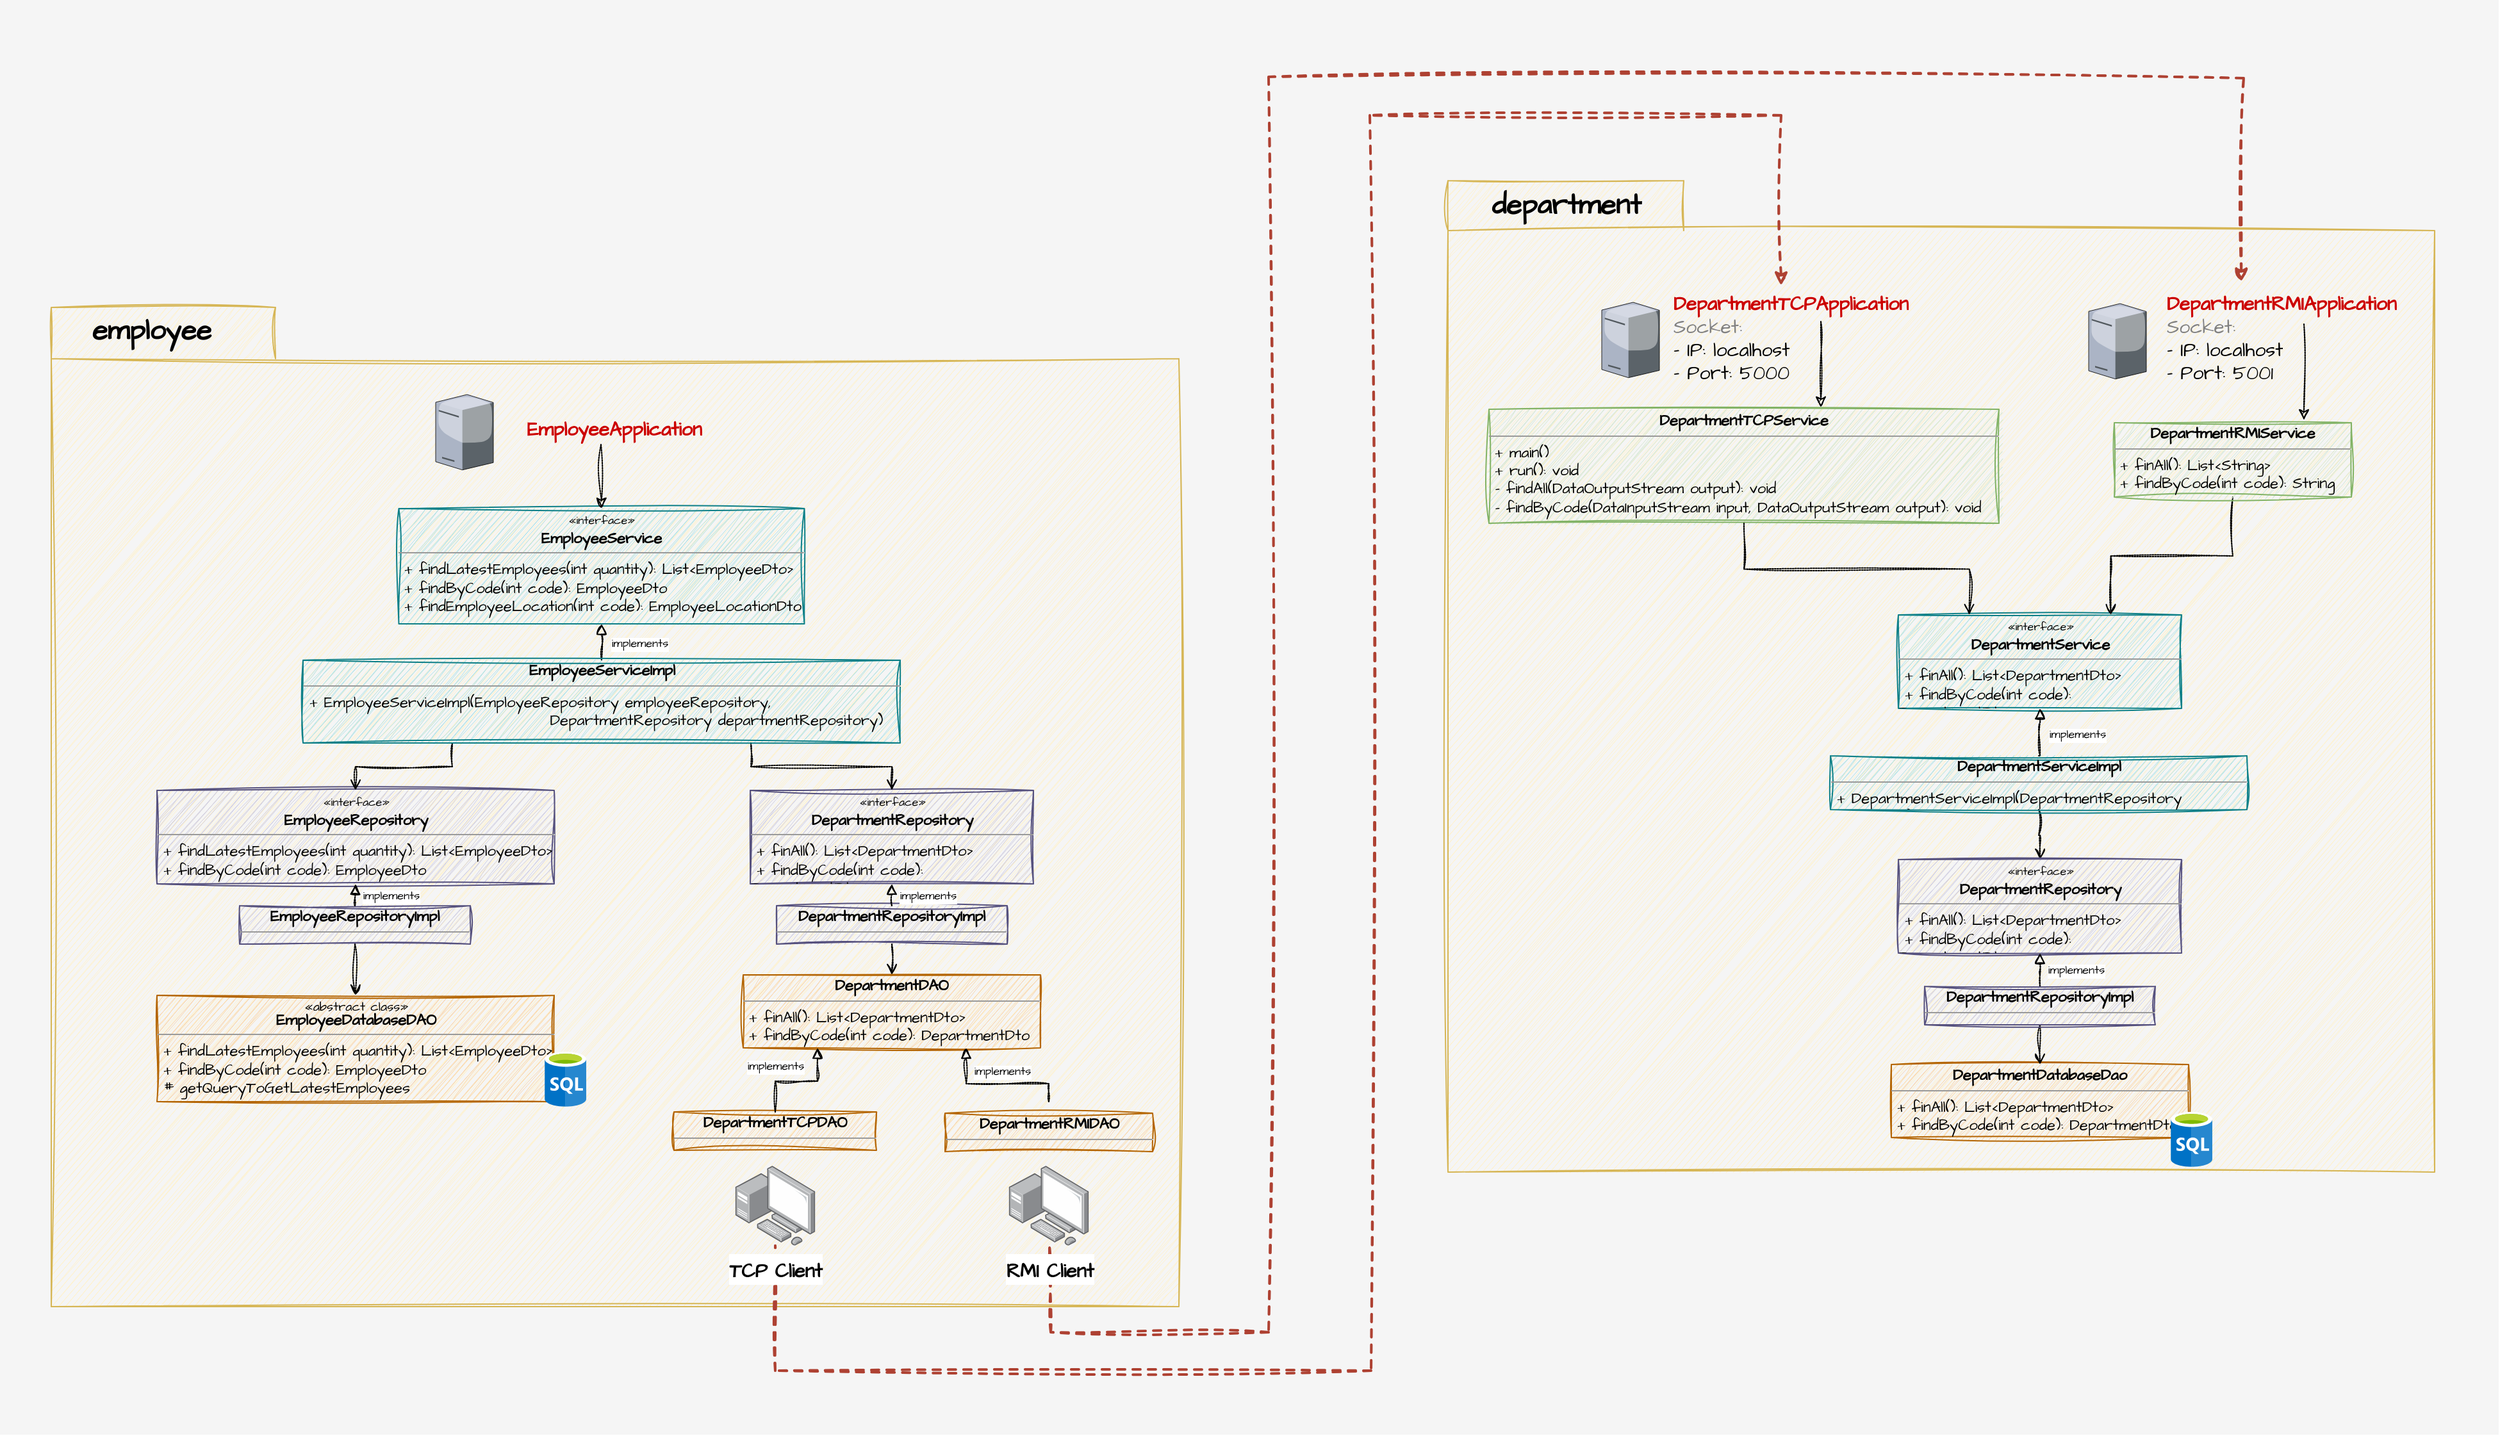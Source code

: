 <mxfile version="24.4.13" type="device" pages="3">
  <diagram name="UML Diagram" id="872qMeDaOOM6Bme9XBFL">
    <mxGraphModel dx="2196" dy="2231" grid="1" gridSize="10" guides="1" tooltips="1" connect="1" arrows="1" fold="1" page="1" pageScale="1" pageWidth="850" pageHeight="1100" math="0" shadow="0">
      <root>
        <mxCell id="0" />
        <mxCell id="1" parent="0" />
        <mxCell id="9GU6TQ-uFcXjfUXqjDF7-1" value="" style="rounded=0;whiteSpace=wrap;html=1;hachureGap=4;fontFamily=Architects Daughter;fontSource=https%3A%2F%2Ffonts.googleapis.com%2Fcss%3Ffamily%3DArchitects%2BDaughter;fontSize=20;strokeColor=none;fillColor=#f5f5f5;fontColor=#333333;" parent="1" vertex="1">
          <mxGeometry x="770" y="-160" width="1950" height="1120" as="geometry" />
        </mxCell>
        <mxCell id="-Qh5zQNR_VSR-YZa_GHB-99" value="" style="shape=folder;fontStyle=1;spacingTop=10;tabWidth=175;tabHeight=40;tabPosition=left;html=1;whiteSpace=wrap;fillColor=#fff2cc;strokeColor=#d6b656;sketch=1;curveFitting=1;jiggle=2;" parent="1" vertex="1">
          <mxGeometry x="810" y="80" width="880" height="780" as="geometry" />
        </mxCell>
        <mxCell id="LVVLpY_JYKPzYzUHeONT-1" value="" style="shape=folder;fontStyle=1;spacingTop=10;tabWidth=184;tabHeight=39;tabPosition=left;html=1;whiteSpace=wrap;fillColor=#fff2cc;strokeColor=#d6b656;fontFamily=Architects Daughter;fontSource=https%3A%2F%2Ffonts.googleapis.com%2Fcss%3Ffamily%3DArchitects%2BDaughter;sketch=1;curveFitting=1;jiggle=2;" parent="1" vertex="1">
          <mxGeometry x="1900" y="-19" width="770" height="774" as="geometry" />
        </mxCell>
        <mxCell id="LVVLpY_JYKPzYzUHeONT-8" value="&lt;p style=&quot;margin: 4px 0px 0px; text-align: center; line-height: 80%;&quot;&gt;&lt;font style=&quot;font-size: 9px;&quot;&gt;«interface»&lt;/font&gt;&lt;b&gt;&lt;br&gt;&lt;/b&gt;&lt;/p&gt;&lt;p style=&quot;margin: 4px 0px 0px; text-align: center; line-height: 80%;&quot;&gt;&lt;b&gt;DepartmentService&lt;/b&gt;&lt;/p&gt;&lt;hr size=&quot;1&quot;&gt;&lt;div style=&quot;height:2px;&quot;&gt;&amp;nbsp;+ finAll(): List&amp;lt;DepartmentDto&amp;gt;&lt;br&gt;&amp;nbsp;+ findByCode(int code): DepartmentDto&lt;/div&gt;" style="verticalAlign=top;align=left;overflow=fill;fontSize=12;fontFamily=Architects Daughter;html=1;whiteSpace=wrap;fillColor=#b0e3e6;strokeColor=#0e8088;fontSource=https%3A%2F%2Ffonts.googleapis.com%2Fcss%3Ffamily%3DArchitects%2BDaughter;sketch=1;curveFitting=1;jiggle=2;" parent="1" vertex="1">
          <mxGeometry x="2251.5" y="320" width="221" height="73" as="geometry" />
        </mxCell>
        <mxCell id="LVVLpY_JYKPzYzUHeONT-10" style="edgeStyle=orthogonalEdgeStyle;rounded=0;orthogonalLoop=1;jettySize=auto;html=1;entryX=0.5;entryY=1;entryDx=0;entryDy=0;endArrow=block;endFill=0;dashed=1;dashPattern=1 1;exitX=0.5;exitY=0;exitDx=0;exitDy=0;fontFamily=Architects Daughter;fontSource=https%3A%2F%2Ffonts.googleapis.com%2Fcss%3Ffamily%3DArchitects%2BDaughter;sketch=1;curveFitting=1;jiggle=2;" parent="1" source="LVVLpY_JYKPzYzUHeONT-9" target="LVVLpY_JYKPzYzUHeONT-8" edge="1">
          <mxGeometry relative="1" as="geometry">
            <Array as="points">
              <mxPoint x="2362" y="404" />
              <mxPoint x="2362" y="404" />
            </Array>
          </mxGeometry>
        </mxCell>
        <mxCell id="LVVLpY_JYKPzYzUHeONT-11" value="implements" style="edgeLabel;html=1;align=center;verticalAlign=middle;resizable=0;points=[];fontSize=9;fontFamily=Architects Daughter;fontSource=https%3A%2F%2Ffonts.googleapis.com%2Fcss%3Ffamily%3DArchitects%2BDaughter;" parent="LVVLpY_JYKPzYzUHeONT-10" vertex="1" connectable="0">
          <mxGeometry x="-0.093" relative="1" as="geometry">
            <mxPoint x="29" as="offset" />
          </mxGeometry>
        </mxCell>
        <mxCell id="sWgnHZlghvhyXd7LkZwI-2" style="edgeStyle=orthogonalEdgeStyle;rounded=0;orthogonalLoop=1;jettySize=auto;html=1;entryX=0.5;entryY=0;entryDx=0;entryDy=0;dashed=1;dashPattern=1 1;endArrow=open;endFill=0;fontFamily=Architects Daughter;fontSource=https%3A%2F%2Ffonts.googleapis.com%2Fcss%3Ffamily%3DArchitects%2BDaughter;sketch=1;curveFitting=1;jiggle=2;" parent="1" source="LVVLpY_JYKPzYzUHeONT-9" target="-Qh5zQNR_VSR-YZa_GHB-38" edge="1">
          <mxGeometry relative="1" as="geometry">
            <mxPoint x="2362" y="495.95" as="targetPoint" />
          </mxGeometry>
        </mxCell>
        <mxCell id="sWgnHZlghvhyXd7LkZwI-16" value="&lt;p style=&quot;margin: 4px 0px 0px; text-align: center; line-height: 80%;&quot;&gt;&lt;b style=&quot;background-color: initial;&quot;&gt;DepartmentDatabaseDao&lt;/b&gt;&lt;br&gt;&lt;/p&gt;&lt;hr size=&quot;1&quot;&gt;&lt;div style=&quot;height:2px;&quot;&gt;&amp;nbsp;+ finAll(): List&amp;lt;DepartmentDto&amp;gt;&lt;br&gt;&amp;nbsp;+ findByCode(int code): DepartmentDto&lt;/div&gt;" style="verticalAlign=top;align=left;overflow=fill;fontSize=12;fontFamily=Architects Daughter;html=1;whiteSpace=wrap;fillColor=#fad7ac;strokeColor=#b46504;fontSource=https%3A%2F%2Ffonts.googleapis.com%2Fcss%3Ffamily%3DArchitects%2BDaughter;sketch=1;curveFitting=1;jiggle=2;" parent="1" vertex="1">
          <mxGeometry x="2246" y="671" width="232" height="57" as="geometry" />
        </mxCell>
        <mxCell id="sWgnHZlghvhyXd7LkZwI-17" style="edgeStyle=orthogonalEdgeStyle;rounded=0;orthogonalLoop=1;jettySize=auto;html=1;entryX=0.5;entryY=0;entryDx=0;entryDy=0;dashed=1;dashPattern=1 1;endArrow=open;endFill=0;exitX=0.5;exitY=1;exitDx=0;exitDy=0;fontFamily=Architects Daughter;fontSource=https%3A%2F%2Ffonts.googleapis.com%2Fcss%3Ffamily%3DArchitects%2BDaughter;sketch=1;curveFitting=1;jiggle=2;" parent="1" source="-Qh5zQNR_VSR-YZa_GHB-39" target="sWgnHZlghvhyXd7LkZwI-16" edge="1">
          <mxGeometry relative="1" as="geometry">
            <mxPoint x="2270" y="641" as="sourcePoint" />
            <mxPoint x="2360" y="661" as="targetPoint" />
          </mxGeometry>
        </mxCell>
        <mxCell id="sWgnHZlghvhyXd7LkZwI-32" value="" style="image;sketch=0;aspect=fixed;html=1;points=[];align=center;fontSize=12;image=img/lib/mscae/SQL_Database_generic.svg;fontFamily=Architects Daughter;fontSource=https%3A%2F%2Ffonts.googleapis.com%2Fcss%3Ffamily%3DArchitects%2BDaughter;" parent="1" vertex="1">
          <mxGeometry x="2464" y="708" width="32.6" height="42.89" as="geometry" />
        </mxCell>
        <mxCell id="sWgnHZlghvhyXd7LkZwI-34" value="&lt;p style=&quot;margin: 4px 0px 0px; text-align: center; line-height: 80%;&quot;&gt;&lt;b style=&quot;background-color: initial;&quot;&gt;DepartmentTCPService&lt;/b&gt;&lt;br&gt;&lt;/p&gt;&lt;hr size=&quot;1&quot;&gt;&lt;div style=&quot;height:2px;&quot;&gt;&amp;nbsp;+ main()&lt;br&gt;&amp;nbsp;+ run(): void&amp;nbsp;&lt;br&gt;&amp;nbsp;- findAll(DataOutputStream output): void&lt;br&gt;&amp;nbsp;- findByCode(DataInputStream input, DataOutputStream output): void&amp;nbsp;&lt;/div&gt;" style="verticalAlign=top;align=left;overflow=fill;fontSize=12;fontFamily=Architects Daughter;html=1;whiteSpace=wrap;fillColor=#d5e8d4;strokeColor=#82b366;fontSource=https%3A%2F%2Ffonts.googleapis.com%2Fcss%3Ffamily%3DArchitects%2BDaughter;sketch=1;curveFitting=1;jiggle=2;" parent="1" vertex="1">
          <mxGeometry x="1932" y="159.5" width="398" height="89" as="geometry" />
        </mxCell>
        <mxCell id="-Qh5zQNR_VSR-YZa_GHB-36" style="edgeStyle=orthogonalEdgeStyle;rounded=0;orthogonalLoop=1;jettySize=auto;html=1;entryX=0.25;entryY=0;entryDx=0;entryDy=0;dashed=1;dashPattern=1 1;endArrow=open;endFill=0;exitX=0.5;exitY=1;exitDx=0;exitDy=0;fontFamily=Architects Daughter;fontSource=https%3A%2F%2Ffonts.googleapis.com%2Fcss%3Ffamily%3DArchitects%2BDaughter;sketch=1;curveFitting=1;jiggle=2;" parent="1" source="sWgnHZlghvhyXd7LkZwI-34" target="LVVLpY_JYKPzYzUHeONT-8" edge="1">
          <mxGeometry relative="1" as="geometry">
            <mxPoint x="2372" y="444" as="sourcePoint" />
            <mxPoint x="2252" y="609" as="targetPoint" />
          </mxGeometry>
        </mxCell>
        <mxCell id="-Qh5zQNR_VSR-YZa_GHB-37" style="edgeStyle=orthogonalEdgeStyle;rounded=0;orthogonalLoop=1;jettySize=auto;html=1;entryX=0.75;entryY=0;entryDx=0;entryDy=0;dashed=1;dashPattern=1 1;endArrow=open;endFill=0;exitX=0.5;exitY=1;exitDx=0;exitDy=0;fontFamily=Architects Daughter;fontSource=https%3A%2F%2Ffonts.googleapis.com%2Fcss%3Ffamily%3DArchitects%2BDaughter;sketch=1;curveFitting=1;jiggle=2;" parent="1" source="sWgnHZlghvhyXd7LkZwI-21" target="LVVLpY_JYKPzYzUHeONT-8" edge="1">
          <mxGeometry relative="1" as="geometry">
            <mxPoint x="2237" y="266" as="sourcePoint" />
            <mxPoint x="2327" y="330" as="targetPoint" />
          </mxGeometry>
        </mxCell>
        <mxCell id="-Qh5zQNR_VSR-YZa_GHB-38" value="&lt;p style=&quot;margin: 4px 0px 0px; text-align: center; line-height: 80%;&quot;&gt;&lt;font style=&quot;font-size: 9px;&quot;&gt;«interface»&lt;/font&gt;&lt;b&gt;&lt;br&gt;&lt;/b&gt;&lt;/p&gt;&lt;p style=&quot;margin: 4px 0px 0px; text-align: center; line-height: 80%;&quot;&gt;&lt;b&gt;DepartmentRepository&lt;/b&gt;&lt;/p&gt;&lt;hr size=&quot;1&quot;&gt;&lt;div style=&quot;height:2px;&quot;&gt;&amp;nbsp;+ finAll(): List&amp;lt;DepartmentDto&amp;gt;&lt;br&gt;&amp;nbsp;+ findByCode(int code): DepartmentDto&lt;/div&gt;" style="verticalAlign=top;align=left;overflow=fill;fontSize=12;fontFamily=Architects Daughter;html=1;whiteSpace=wrap;fillColor=#d0cee2;strokeColor=#56517e;fontSource=https%3A%2F%2Ffonts.googleapis.com%2Fcss%3Ffamily%3DArchitects%2BDaughter;sketch=1;curveFitting=1;jiggle=2;" parent="1" vertex="1">
          <mxGeometry x="2251.5" y="511" width="221" height="73" as="geometry" />
        </mxCell>
        <mxCell id="-Qh5zQNR_VSR-YZa_GHB-40" style="edgeStyle=orthogonalEdgeStyle;rounded=0;orthogonalLoop=1;jettySize=auto;html=1;entryX=0.5;entryY=1;entryDx=0;entryDy=0;endArrow=block;endFill=0;dashed=1;dashPattern=1 1;exitX=0.5;exitY=0;exitDx=0;exitDy=0;fontFamily=Architects Daughter;fontSource=https%3A%2F%2Ffonts.googleapis.com%2Fcss%3Ffamily%3DArchitects%2BDaughter;sketch=1;curveFitting=1;jiggle=2;" parent="1" source="-Qh5zQNR_VSR-YZa_GHB-39" target="-Qh5zQNR_VSR-YZa_GHB-38" edge="1">
          <mxGeometry relative="1" as="geometry">
            <Array as="points">
              <mxPoint x="2362" y="601" />
              <mxPoint x="2362" y="601" />
            </Array>
            <mxPoint x="2342" y="618" as="sourcePoint" />
            <mxPoint x="2342" y="591" as="targetPoint" />
          </mxGeometry>
        </mxCell>
        <mxCell id="-Qh5zQNR_VSR-YZa_GHB-41" value="implements" style="edgeLabel;html=1;align=center;verticalAlign=middle;resizable=0;points=[];fontSize=9;fontFamily=Architects Daughter;fontSource=https%3A%2F%2Ffonts.googleapis.com%2Fcss%3Ffamily%3DArchitects%2BDaughter;" parent="-Qh5zQNR_VSR-YZa_GHB-40" vertex="1" connectable="0">
          <mxGeometry x="-0.093" relative="1" as="geometry">
            <mxPoint x="28" as="offset" />
          </mxGeometry>
        </mxCell>
        <mxCell id="-Qh5zQNR_VSR-YZa_GHB-47" value="&lt;p style=&quot;margin: 4px 0px 0px; text-align: center; line-height: 80%;&quot;&gt;&lt;font style=&quot;font-size: 9px;&quot;&gt;«interface»&lt;/font&gt;&lt;b&gt;&lt;br&gt;&lt;/b&gt;&lt;/p&gt;&lt;p style=&quot;margin: 4px 0px 0px; text-align: center; line-height: 80%;&quot;&gt;&lt;b&gt;EmployeeService&lt;/b&gt;&lt;/p&gt;&lt;hr size=&quot;1&quot;&gt;&lt;div style=&quot;height:2px;&quot;&gt;&amp;nbsp;+ findLatestEmployees(int quantity): List&amp;lt;EmployeeDto&amp;gt;&lt;br&gt;&amp;nbsp;+ findByCode(int code): EmployeeDto&lt;br&gt;&amp;nbsp;+ findEmployeeLocation(int code): EmployeeLocationDto&lt;/div&gt;" style="verticalAlign=top;align=left;overflow=fill;fontSize=12;fontFamily=Architects Daughter;html=1;whiteSpace=wrap;fillColor=#b0e3e6;strokeColor=#0e8088;sketch=1;curveFitting=1;jiggle=2;fontSource=https%3A%2F%2Ffonts.googleapis.com%2Fcss%3Ffamily%3DArchitects%2BDaughter;" parent="1" vertex="1">
          <mxGeometry x="1081.25" y="237" width="316.5" height="90" as="geometry" />
        </mxCell>
        <mxCell id="-Qh5zQNR_VSR-YZa_GHB-51" style="edgeStyle=orthogonalEdgeStyle;rounded=0;orthogonalLoop=1;jettySize=auto;html=1;entryX=0.5;entryY=1;entryDx=0;entryDy=0;endArrow=block;endFill=0;dashed=1;dashPattern=1 1;exitX=0.5;exitY=0;exitDx=0;exitDy=0;fontFamily=Architects Daughter;fontSource=https%3A%2F%2Ffonts.googleapis.com%2Fcss%3Ffamily%3DArchitects%2BDaughter;sketch=1;curveFitting=1;jiggle=2;" parent="1" source="-Qh5zQNR_VSR-YZa_GHB-50" target="-Qh5zQNR_VSR-YZa_GHB-47" edge="1">
          <mxGeometry relative="1" as="geometry">
            <Array as="points" />
            <mxPoint x="1247" y="357" as="sourcePoint" />
            <mxPoint x="514.4" y="327" as="targetPoint" />
          </mxGeometry>
        </mxCell>
        <mxCell id="-Qh5zQNR_VSR-YZa_GHB-52" value="implements" style="edgeLabel;html=1;align=center;verticalAlign=middle;resizable=0;points=[];fontSize=9;fontFamily=Architects Daughter;fontSource=https%3A%2F%2Ffonts.googleapis.com%2Fcss%3Ffamily%3DArchitects%2BDaughter;" parent="-Qh5zQNR_VSR-YZa_GHB-51" vertex="1" connectable="0">
          <mxGeometry x="-0.093" relative="1" as="geometry">
            <mxPoint x="29" as="offset" />
          </mxGeometry>
        </mxCell>
        <mxCell id="-Qh5zQNR_VSR-YZa_GHB-53" value="&lt;p style=&quot;margin: 4px 0px 0px; text-align: center; line-height: 80%;&quot;&gt;&lt;font style=&quot;font-size: 9px;&quot;&gt;«interface»&lt;/font&gt;&lt;b&gt;&lt;br&gt;&lt;/b&gt;&lt;/p&gt;&lt;p style=&quot;margin: 4px 0px 0px; text-align: center; line-height: 80%;&quot;&gt;&lt;b&gt;EmployeeRepository&lt;/b&gt;&lt;/p&gt;&lt;hr size=&quot;1&quot;&gt;&lt;div style=&quot;height:2px;&quot;&gt;&amp;nbsp;+ findLatestEmployees(int quantity): List&amp;lt;EmployeeDto&amp;gt;&lt;br style=&quot;border-color: var(--border-color);&quot;&gt;&amp;nbsp;+ findByCode(int code): EmployeeDto&lt;br&gt;&lt;/div&gt;" style="verticalAlign=top;align=left;overflow=fill;fontSize=12;fontFamily=Architects Daughter;html=1;whiteSpace=wrap;fillColor=#d0cee2;strokeColor=#56517e;fontSource=https%3A%2F%2Ffonts.googleapis.com%2Fcss%3Ffamily%3DArchitects%2BDaughter;sketch=1;curveFitting=1;jiggle=2;" parent="1" vertex="1">
          <mxGeometry x="892.5" y="457" width="310" height="73" as="geometry" />
        </mxCell>
        <mxCell id="-Qh5zQNR_VSR-YZa_GHB-54" value="&lt;p style=&quot;margin: 4px 0px 0px; text-align: center; line-height: 80%;&quot;&gt;&lt;b style=&quot;background-color: initial;&quot;&gt;EmployeeRepositoryImpl&lt;/b&gt;&lt;br&gt;&lt;/p&gt;&lt;hr size=&quot;1&quot;&gt;&lt;div style=&quot;height:2px;&quot;&gt;&lt;br&gt;&lt;/div&gt;" style="verticalAlign=top;align=left;overflow=fill;fontSize=12;fontFamily=Architects Daughter;html=1;whiteSpace=wrap;fillColor=#d0cee2;strokeColor=#56517e;fontSource=https%3A%2F%2Ffonts.googleapis.com%2Fcss%3Ffamily%3DArchitects%2BDaughter;sketch=1;curveFitting=1;jiggle=2;" parent="1" vertex="1">
          <mxGeometry x="957" y="547" width="180" height="30" as="geometry" />
        </mxCell>
        <mxCell id="-Qh5zQNR_VSR-YZa_GHB-55" style="rounded=0;orthogonalLoop=1;jettySize=auto;html=1;entryX=0.5;entryY=1;entryDx=0;entryDy=0;endArrow=block;endFill=0;dashed=1;dashPattern=1 1;exitX=0.5;exitY=0;exitDx=0;exitDy=0;fontFamily=Architects Daughter;fontSource=https%3A%2F%2Ffonts.googleapis.com%2Fcss%3Ffamily%3DArchitects%2BDaughter;sketch=1;curveFitting=1;jiggle=2;" parent="1" source="-Qh5zQNR_VSR-YZa_GHB-54" target="-Qh5zQNR_VSR-YZa_GHB-53" edge="1">
          <mxGeometry relative="1" as="geometry">
            <mxPoint x="1027.5" y="564" as="sourcePoint" />
            <mxPoint x="1027.5" y="537" as="targetPoint" />
          </mxGeometry>
        </mxCell>
        <mxCell id="-Qh5zQNR_VSR-YZa_GHB-56" value="implements" style="edgeLabel;html=1;align=center;verticalAlign=middle;resizable=0;points=[];fontSize=9;fontFamily=Architects Daughter;fontSource=https%3A%2F%2Ffonts.googleapis.com%2Fcss%3Ffamily%3DArchitects%2BDaughter;" parent="-Qh5zQNR_VSR-YZa_GHB-55" vertex="1" connectable="0">
          <mxGeometry x="-0.093" relative="1" as="geometry">
            <mxPoint x="28" as="offset" />
          </mxGeometry>
        </mxCell>
        <mxCell id="-Qh5zQNR_VSR-YZa_GHB-57" style="edgeStyle=elbowEdgeStyle;rounded=0;orthogonalLoop=1;jettySize=auto;html=1;dashed=1;dashPattern=1 1;endArrow=open;endFill=0;exitX=0.25;exitY=1;exitDx=0;exitDy=0;entryX=0.5;entryY=0;entryDx=0;entryDy=0;fontFamily=Architects Daughter;fontSource=https%3A%2F%2Ffonts.googleapis.com%2Fcss%3Ffamily%3DArchitects%2BDaughter;elbow=vertical;sketch=1;curveFitting=1;jiggle=2;" parent="1" source="-Qh5zQNR_VSR-YZa_GHB-50" target="-Qh5zQNR_VSR-YZa_GHB-53" edge="1">
          <mxGeometry relative="1" as="geometry">
            <mxPoint x="807" y="377" as="sourcePoint" />
            <mxPoint x="937" y="437" as="targetPoint" />
          </mxGeometry>
        </mxCell>
        <mxCell id="-Qh5zQNR_VSR-YZa_GHB-63" value="&lt;p style=&quot;margin: 4px 0px 0px; text-align: center; line-height: 80%;&quot;&gt;&lt;font style=&quot;font-size: 10px;&quot;&gt;«abstract class»&lt;/font&gt;&lt;br&gt;&lt;b&gt;EmployeeDatabaseDAO&lt;/b&gt;&lt;br&gt;&lt;/p&gt;&lt;hr size=&quot;1&quot;&gt;&lt;div style=&quot;height:2px;&quot;&gt;&amp;nbsp;+ findLatestEmployees(int quantity): List&amp;lt;EmployeeDto&amp;gt;&lt;br style=&quot;border-color: var(--border-color);&quot;&gt;&amp;nbsp;+ findByCode(int code): EmployeeDto&lt;br&gt;&amp;nbsp;#&amp;nbsp;getQueryToGetLatestEmployees&lt;/div&gt;" style="verticalAlign=top;align=left;overflow=fill;fontSize=12;fontFamily=Architects Daughter;html=1;whiteSpace=wrap;fillColor=#fad7ac;strokeColor=#b46504;fontSource=https%3A%2F%2Ffonts.googleapis.com%2Fcss%3Ffamily%3DArchitects%2BDaughter;sketch=1;curveFitting=1;jiggle=2;" parent="1" vertex="1">
          <mxGeometry x="892.5" y="617" width="310" height="83" as="geometry" />
        </mxCell>
        <mxCell id="-Qh5zQNR_VSR-YZa_GHB-64" style="rounded=0;orthogonalLoop=1;jettySize=auto;html=1;entryX=0.5;entryY=0;entryDx=0;entryDy=0;dashed=1;dashPattern=1 1;endArrow=open;endFill=0;exitX=0.5;exitY=1;exitDx=0;exitDy=0;fontFamily=Architects Daughter;fontSource=https%3A%2F%2Ffonts.googleapis.com%2Fcss%3Ffamily%3DArchitects%2BDaughter;sketch=1;curveFitting=1;jiggle=2;" parent="1" source="-Qh5zQNR_VSR-YZa_GHB-54" target="-Qh5zQNR_VSR-YZa_GHB-63" edge="1">
          <mxGeometry relative="1" as="geometry">
            <mxPoint x="965" y="577" as="sourcePoint" />
            <mxPoint x="1008" y="607" as="targetPoint" />
          </mxGeometry>
        </mxCell>
        <mxCell id="-Qh5zQNR_VSR-YZa_GHB-65" value="" style="image;sketch=0;aspect=fixed;html=1;points=[];align=center;fontSize=12;image=img/lib/mscae/SQL_Database_generic.svg;fontFamily=Architects Daughter;fontSource=https%3A%2F%2Ffonts.googleapis.com%2Fcss%3Ffamily%3DArchitects%2BDaughter;" parent="1" vertex="1">
          <mxGeometry x="1195" y="661" width="32.6" height="42.89" as="geometry" />
        </mxCell>
        <mxCell id="-Qh5zQNR_VSR-YZa_GHB-69" value="&lt;p style=&quot;margin: 4px 0px 0px; text-align: center; line-height: 80%;&quot;&gt;&lt;font style=&quot;font-size: 9px;&quot;&gt;«interface»&lt;/font&gt;&lt;b&gt;&lt;br&gt;&lt;/b&gt;&lt;/p&gt;&lt;p style=&quot;margin: 4px 0px 0px; text-align: center; line-height: 80%;&quot;&gt;&lt;b&gt;DepartmentRepository&lt;/b&gt;&lt;/p&gt;&lt;hr size=&quot;1&quot;&gt;&lt;div style=&quot;height:2px;&quot;&gt;&amp;nbsp;+ finAll(): List&amp;lt;DepartmentDto&amp;gt;&lt;br&gt;&amp;nbsp;+ findByCode(int code): DepartmentDto&lt;/div&gt;" style="verticalAlign=top;align=left;overflow=fill;fontSize=12;fontFamily=Architects Daughter;html=1;whiteSpace=wrap;fillColor=#d0cee2;strokeColor=#56517e;fontSource=https%3A%2F%2Ffonts.googleapis.com%2Fcss%3Ffamily%3DArchitects%2BDaughter;sketch=1;curveFitting=1;jiggle=2;" parent="1" vertex="1">
          <mxGeometry x="1355.5" y="457" width="221" height="73" as="geometry" />
        </mxCell>
        <mxCell id="-Qh5zQNR_VSR-YZa_GHB-70" value="&lt;p style=&quot;margin: 4px 0px 0px; text-align: center; line-height: 80%;&quot;&gt;&lt;b style=&quot;background-color: initial;&quot;&gt;DepartmentRepositoryImpl&lt;/b&gt;&lt;br&gt;&lt;/p&gt;&lt;hr size=&quot;1&quot;&gt;&lt;div style=&quot;height:2px;&quot;&gt;&lt;br&gt;&lt;/div&gt;" style="verticalAlign=top;align=left;overflow=fill;fontSize=12;fontFamily=Architects Daughter;html=1;whiteSpace=wrap;fillColor=#d0cee2;strokeColor=#56517e;fontSource=https%3A%2F%2Ffonts.googleapis.com%2Fcss%3Ffamily%3DArchitects%2BDaughter;sketch=1;curveFitting=1;jiggle=2;" parent="1" vertex="1">
          <mxGeometry x="1376" y="547" width="180" height="30" as="geometry" />
        </mxCell>
        <mxCell id="-Qh5zQNR_VSR-YZa_GHB-71" style="edgeStyle=elbowEdgeStyle;rounded=0;orthogonalLoop=1;jettySize=auto;html=1;dashed=1;dashPattern=1 1;endArrow=open;endFill=0;exitX=0.75;exitY=1;exitDx=0;exitDy=0;entryX=0.5;entryY=0;entryDx=0;entryDy=0;fontFamily=Architects Daughter;fontSource=https%3A%2F%2Ffonts.googleapis.com%2Fcss%3Ffamily%3DArchitects%2BDaughter;elbow=vertical;sketch=1;curveFitting=1;jiggle=2;" parent="1" source="-Qh5zQNR_VSR-YZa_GHB-50" target="-Qh5zQNR_VSR-YZa_GHB-69" edge="1">
          <mxGeometry relative="1" as="geometry">
            <mxPoint x="1242" y="416" as="sourcePoint" />
            <mxPoint x="1146" y="467" as="targetPoint" />
          </mxGeometry>
        </mxCell>
        <mxCell id="-Qh5zQNR_VSR-YZa_GHB-72" style="rounded=0;orthogonalLoop=1;jettySize=auto;html=1;endArrow=block;endFill=0;dashed=1;dashPattern=1 1;entryX=0.5;entryY=1;entryDx=0;entryDy=0;exitX=0.5;exitY=0;exitDx=0;exitDy=0;fontFamily=Architects Daughter;fontSource=https%3A%2F%2Ffonts.googleapis.com%2Fcss%3Ffamily%3DArchitects%2BDaughter;sketch=1;curveFitting=1;jiggle=2;" parent="1" source="-Qh5zQNR_VSR-YZa_GHB-70" target="-Qh5zQNR_VSR-YZa_GHB-69" edge="1">
          <mxGeometry relative="1" as="geometry">
            <mxPoint x="1157" y="587" as="sourcePoint" />
            <mxPoint x="1387" y="577" as="targetPoint" />
          </mxGeometry>
        </mxCell>
        <mxCell id="-Qh5zQNR_VSR-YZa_GHB-73" value="implements" style="edgeLabel;html=1;align=center;verticalAlign=middle;resizable=0;points=[];fontSize=9;fontFamily=Architects Daughter;fontSource=https%3A%2F%2Ffonts.googleapis.com%2Fcss%3Ffamily%3DArchitects%2BDaughter;" parent="-Qh5zQNR_VSR-YZa_GHB-72" vertex="1" connectable="0">
          <mxGeometry x="-0.093" relative="1" as="geometry">
            <mxPoint x="28" as="offset" />
          </mxGeometry>
        </mxCell>
        <mxCell id="-Qh5zQNR_VSR-YZa_GHB-76" value="&lt;p style=&quot;margin: 4px 0px 0px; text-align: center; line-height: 80%;&quot;&gt;&lt;b style=&quot;background-color: initial;&quot;&gt;DepartmentDAO&lt;/b&gt;&lt;br&gt;&lt;/p&gt;&lt;hr size=&quot;1&quot;&gt;&lt;div style=&quot;height:2px;&quot;&gt;&amp;nbsp;+ finAll(): List&amp;lt;DepartmentDto&amp;gt;&lt;br&gt;&amp;nbsp;+ findByCode(int code): DepartmentDto&lt;/div&gt;" style="verticalAlign=top;align=left;overflow=fill;fontSize=12;fontFamily=Architects Daughter;html=1;whiteSpace=wrap;fillColor=#fad7ac;strokeColor=#b46504;fontSource=https%3A%2F%2Ffonts.googleapis.com%2Fcss%3Ffamily%3DArchitects%2BDaughter;sketch=1;curveFitting=1;jiggle=2;" parent="1" vertex="1">
          <mxGeometry x="1350" y="601" width="232" height="57" as="geometry" />
        </mxCell>
        <mxCell id="-Qh5zQNR_VSR-YZa_GHB-78" style="rounded=0;orthogonalLoop=1;jettySize=auto;html=1;entryX=0.5;entryY=0;entryDx=0;entryDy=0;dashed=1;dashPattern=1 1;endArrow=open;endFill=0;exitX=0.5;exitY=1;exitDx=0;exitDy=0;fontFamily=Architects Daughter;fontSource=https%3A%2F%2Ffonts.googleapis.com%2Fcss%3Ffamily%3DArchitects%2BDaughter;sketch=1;curveFitting=1;jiggle=2;" parent="1" source="-Qh5zQNR_VSR-YZa_GHB-70" target="-Qh5zQNR_VSR-YZa_GHB-76" edge="1">
          <mxGeometry relative="1" as="geometry">
            <mxPoint x="1397.75" y="587" as="sourcePoint" />
            <mxPoint x="1398.75" y="627" as="targetPoint" />
          </mxGeometry>
        </mxCell>
        <mxCell id="-Qh5zQNR_VSR-YZa_GHB-79" value="&lt;p style=&quot;margin: 4px 0px 0px; text-align: center; line-height: 80%;&quot;&gt;&lt;b style=&quot;background-color: initial;&quot;&gt;DepartmentTCPDAO&lt;/b&gt;&lt;br&gt;&lt;/p&gt;&lt;hr size=&quot;1&quot;&gt;&lt;div style=&quot;height:2px;&quot;&gt;&lt;br&gt;&lt;/div&gt;" style="verticalAlign=top;align=left;overflow=fill;fontSize=12;fontFamily=Architects Daughter;html=1;whiteSpace=wrap;fillColor=#fad7ac;strokeColor=#b46504;fontSource=https%3A%2F%2Ffonts.googleapis.com%2Fcss%3Ffamily%3DArchitects%2BDaughter;sketch=1;curveFitting=1;jiggle=2;" parent="1" vertex="1">
          <mxGeometry x="1296" y="708" width="158" height="30" as="geometry" />
        </mxCell>
        <mxCell id="-Qh5zQNR_VSR-YZa_GHB-80" value="&lt;p style=&quot;margin: 4px 0px 0px; text-align: center; line-height: 80%;&quot;&gt;&lt;b style=&quot;background-color: initial;&quot;&gt;DepartmentRMIDAO&lt;/b&gt;&lt;br&gt;&lt;/p&gt;&lt;hr size=&quot;1&quot;&gt;&lt;div style=&quot;height:2px;&quot;&gt;&lt;br&gt;&lt;/div&gt;" style="verticalAlign=top;align=left;overflow=fill;fontSize=12;fontFamily=Architects Daughter;html=1;whiteSpace=wrap;fillColor=#fad7ac;strokeColor=#b46504;fontSource=https%3A%2F%2Ffonts.googleapis.com%2Fcss%3Ffamily%3DArchitects%2BDaughter;sketch=1;curveFitting=1;jiggle=2;" parent="1" vertex="1">
          <mxGeometry x="1507.5" y="709" width="162" height="30" as="geometry" />
        </mxCell>
        <mxCell id="-Qh5zQNR_VSR-YZa_GHB-82" style="rounded=0;orthogonalLoop=1;jettySize=auto;html=1;endArrow=block;endFill=0;dashed=1;dashPattern=1 1;entryX=0.25;entryY=1;entryDx=0;entryDy=0;exitX=0.5;exitY=0;exitDx=0;exitDy=0;edgeStyle=orthogonalEdgeStyle;fontFamily=Architects Daughter;fontSource=https%3A%2F%2Ffonts.googleapis.com%2Fcss%3Ffamily%3DArchitects%2BDaughter;sketch=1;curveFitting=1;jiggle=2;" parent="1" source="-Qh5zQNR_VSR-YZa_GHB-79" target="-Qh5zQNR_VSR-YZa_GHB-76" edge="1">
          <mxGeometry relative="1" as="geometry">
            <mxPoint x="1428" y="557" as="sourcePoint" />
            <mxPoint x="1428" y="540" as="targetPoint" />
            <Array as="points">
              <mxPoint x="1375" y="684" />
              <mxPoint x="1408" y="684" />
            </Array>
          </mxGeometry>
        </mxCell>
        <mxCell id="-Qh5zQNR_VSR-YZa_GHB-83" value="implements" style="edgeLabel;html=1;align=center;verticalAlign=middle;resizable=0;points=[];fontSize=9;fontFamily=Architects Daughter;fontSource=https%3A%2F%2Ffonts.googleapis.com%2Fcss%3Ffamily%3DArchitects%2BDaughter;" parent="-Qh5zQNR_VSR-YZa_GHB-82" vertex="1" connectable="0">
          <mxGeometry x="-0.093" relative="1" as="geometry">
            <mxPoint x="-14" y="-11" as="offset" />
          </mxGeometry>
        </mxCell>
        <mxCell id="-Qh5zQNR_VSR-YZa_GHB-84" style="rounded=0;orthogonalLoop=1;jettySize=auto;html=1;endArrow=block;endFill=0;dashed=1;dashPattern=1 1;entryX=0.75;entryY=1;entryDx=0;entryDy=0;exitX=0.5;exitY=0;exitDx=0;exitDy=0;edgeStyle=orthogonalEdgeStyle;fontFamily=Architects Daughter;fontSource=https%3A%2F%2Ffonts.googleapis.com%2Fcss%3Ffamily%3DArchitects%2BDaughter;sketch=1;curveFitting=1;jiggle=2;" parent="1" target="-Qh5zQNR_VSR-YZa_GHB-76" edge="1">
          <mxGeometry relative="1" as="geometry">
            <mxPoint x="1588.5" y="700" as="sourcePoint" />
            <mxPoint x="1370" y="674" as="targetPoint" />
            <Array as="points">
              <mxPoint x="1589" y="686" />
              <mxPoint x="1524" y="686" />
            </Array>
          </mxGeometry>
        </mxCell>
        <mxCell id="-Qh5zQNR_VSR-YZa_GHB-85" value="implements" style="edgeLabel;html=1;align=center;verticalAlign=middle;resizable=0;points=[];fontSize=9;fontFamily=Architects Daughter;fontSource=https%3A%2F%2Ffonts.googleapis.com%2Fcss%3Ffamily%3DArchitects%2BDaughter;" parent="-Qh5zQNR_VSR-YZa_GHB-84" vertex="1" connectable="0">
          <mxGeometry x="-0.093" relative="1" as="geometry">
            <mxPoint x="-2" y="-9" as="offset" />
          </mxGeometry>
        </mxCell>
        <mxCell id="nEkKxy4sDLhJySdy__0V-2" style="rounded=0;sketch=1;hachureGap=4;jiggle=2;curveFitting=1;orthogonalLoop=1;jettySize=auto;html=1;entryX=0.5;entryY=0;entryDx=0;entryDy=0;fontFamily=Architects Daughter;fontSource=https%3A%2F%2Ffonts.googleapis.com%2Fcss%3Ffamily%3DArchitects%2BDaughter;fontSize=16;dashed=1;dashPattern=1 1;" parent="1" target="-Qh5zQNR_VSR-YZa_GHB-47" edge="1">
          <mxGeometry relative="1" as="geometry">
            <mxPoint x="1239" y="187" as="sourcePoint" />
          </mxGeometry>
        </mxCell>
        <mxCell id="HNk5qBnJwfWYtbXmrRM9-17" value="" style="group" parent="1" vertex="1" connectable="0">
          <mxGeometry x="2400" y="69" width="259" height="80" as="geometry" />
        </mxCell>
        <mxCell id="HNk5qBnJwfWYtbXmrRM9-15" value="&lt;font color=&quot;#cc0000&quot;&gt;&lt;b style=&quot;font-size: 15px;&quot;&gt;DepartmentRMIApplication&lt;/b&gt;&lt;br style=&quot;font-size: 15px;&quot;&gt;&lt;/font&gt;&lt;font color=&quot;#808080&quot;&gt;Socket:&lt;/font&gt;&lt;br&gt;- IP: localhost&lt;br style=&quot;font-size: 15px;&quot;&gt;- Port: 5001" style="text;html=1;align=left;verticalAlign=middle;resizable=0;points=[];autosize=1;strokeColor=none;fillColor=none;fontSize=15;fontFamily=Architects Daughter;" parent="HNk5qBnJwfWYtbXmrRM9-17" vertex="1">
          <mxGeometry x="59" y="-10" width="200" height="90" as="geometry" />
        </mxCell>
        <mxCell id="HNk5qBnJwfWYtbXmrRM9-16" value="" style="verticalLabelPosition=bottom;sketch=0;aspect=fixed;html=1;verticalAlign=top;strokeColor=none;align=center;outlineConnect=0;shape=mxgraph.citrix.tower_server;hachureGap=4;jiggle=2;curveFitting=1;fontFamily=Architects Daughter;fontSource=https%3A%2F%2Ffonts.googleapis.com%2Fcss%3Ffamily%3DArchitects%2BDaughter;fontSize=20;" parent="HNk5qBnJwfWYtbXmrRM9-17" vertex="1">
          <mxGeometry y="8" width="45" height="58.85" as="geometry" />
        </mxCell>
        <mxCell id="-Qh5zQNR_VSR-YZa_GHB-96" value="department" style="text;html=1;align=center;verticalAlign=middle;resizable=0;points=[];autosize=1;strokeColor=none;fillColor=none;fontStyle=1;fontFamily=Architects Daughter;fontSource=https%3A%2F%2Ffonts.googleapis.com%2Fcss%3Ffamily%3DArchitects%2BDaughter;fontSize=22;" parent="1" vertex="1">
          <mxGeometry x="1922" y="-19" width="140" height="40" as="geometry" />
        </mxCell>
        <mxCell id="sWgnHZlghvhyXd7LkZwI-21" value="&lt;p style=&quot;margin: 4px 0px 0px; text-align: center; line-height: 80%;&quot;&gt;&lt;b&gt;DepartmentRMIService&lt;/b&gt;&lt;br&gt;&lt;/p&gt;&lt;hr size=&quot;1&quot;&gt;&lt;div style=&quot;height:2px;&quot;&gt;&amp;nbsp;+ finAll(): List&amp;lt;String&amp;gt;&lt;br&gt;&amp;nbsp;+ findByCode(int code): String&lt;/div&gt;" style="verticalAlign=top;align=left;overflow=fill;fontSize=12;fontFamily=Architects Daughter;html=1;whiteSpace=wrap;fillColor=#d5e8d4;strokeColor=#82b366;fontSource=https%3A%2F%2Ffonts.googleapis.com%2Fcss%3Ffamily%3DArchitects%2BDaughter;sketch=1;curveFitting=1;jiggle=2;" parent="1" vertex="1">
          <mxGeometry x="2420" y="170" width="185" height="58" as="geometry" />
        </mxCell>
        <mxCell id="LVVLpY_JYKPzYzUHeONT-9" value="&lt;p style=&quot;margin: 4px 0px 0px; text-align: center; line-height: 80%;&quot;&gt;&lt;b style=&quot;background-color: initial;&quot;&gt;DepartmentServiceImpl&lt;/b&gt;&lt;br&gt;&lt;/p&gt;&lt;hr size=&quot;1&quot;&gt;&lt;div style=&quot;height:2px;&quot;&gt;&amp;nbsp;+ DepartmentServiceImpl(DepartmentRepository repository)&lt;/div&gt;" style="verticalAlign=top;align=left;overflow=fill;fontSize=12;fontFamily=Architects Daughter;html=1;whiteSpace=wrap;fillColor=#b0e3e6;strokeColor=#0e8088;fontSource=https%3A%2F%2Ffonts.googleapis.com%2Fcss%3Ffamily%3DArchitects%2BDaughter;sketch=1;curveFitting=1;jiggle=2;" parent="1" vertex="1">
          <mxGeometry x="2198.5" y="430" width="325" height="42" as="geometry" />
        </mxCell>
        <mxCell id="-Qh5zQNR_VSR-YZa_GHB-39" value="&lt;p style=&quot;margin: 4px 0px 0px; text-align: center; line-height: 80%;&quot;&gt;&lt;b style=&quot;background-color: initial;&quot;&gt;DepartmentRepositoryImpl&lt;/b&gt;&lt;br&gt;&lt;/p&gt;&lt;hr size=&quot;1&quot;&gt;&lt;div style=&quot;height:2px;&quot;&gt;&lt;br&gt;&lt;/div&gt;" style="verticalAlign=top;align=left;overflow=fill;fontSize=12;fontFamily=Architects Daughter;html=1;whiteSpace=wrap;fillColor=#d0cee2;strokeColor=#56517e;fontSource=https%3A%2F%2Ffonts.googleapis.com%2Fcss%3Ffamily%3DArchitects%2BDaughter;sketch=1;curveFitting=1;jiggle=2;" parent="1" vertex="1">
          <mxGeometry x="2272" y="610" width="180" height="30" as="geometry" />
        </mxCell>
        <mxCell id="HNk5qBnJwfWYtbXmrRM9-19" value="" style="group" parent="1" vertex="1" connectable="0">
          <mxGeometry x="2020" y="59" width="264" height="90" as="geometry" />
        </mxCell>
        <mxCell id="HNk5qBnJwfWYtbXmrRM9-11" value="&lt;b style=&quot;font-size: 15px;&quot;&gt;&lt;font color=&quot;#cc0000&quot;&gt;DepartmentTCPApplication&lt;/font&gt;&lt;/b&gt;&lt;br style=&quot;font-size: 15px;&quot;&gt;&lt;font color=&quot;#808080&quot;&gt;Socket:&lt;/font&gt;&lt;br&gt;- IP: localhost&lt;br style=&quot;font-size: 15px;&quot;&gt;- Port: 5000" style="text;html=1;align=left;verticalAlign=middle;resizable=0;points=[];autosize=1;strokeColor=none;fillColor=none;fontSize=15;fontFamily=Architects Daughter;" parent="HNk5qBnJwfWYtbXmrRM9-19" vertex="1">
          <mxGeometry x="54" width="210" height="90" as="geometry" />
        </mxCell>
        <mxCell id="HNk5qBnJwfWYtbXmrRM9-9" value="" style="verticalLabelPosition=bottom;sketch=0;aspect=fixed;html=1;verticalAlign=top;strokeColor=none;align=center;outlineConnect=0;shape=mxgraph.citrix.tower_server;hachureGap=4;jiggle=2;curveFitting=1;fontFamily=Architects Daughter;fontSource=https%3A%2F%2Ffonts.googleapis.com%2Fcss%3Ffamily%3DArchitects%2BDaughter;fontSize=20;" parent="HNk5qBnJwfWYtbXmrRM9-19" vertex="1">
          <mxGeometry y="17" width="45" height="58.85" as="geometry" />
        </mxCell>
        <mxCell id="HNk5qBnJwfWYtbXmrRM9-20" value="" style="endArrow=none;startArrow=classic;html=1;rounded=0;sketch=1;hachureGap=4;jiggle=2;curveFitting=1;fontFamily=Architects Daughter;fontSource=https%3A%2F%2Ffonts.googleapis.com%2Fcss%3Ffamily%3DArchitects%2BDaughter;fontSize=16;fillColor=#fad9d5;strokeColor=#ae4132;dashed=1;startFill=1;endFill=0;strokeWidth=2;" parent="1" target="HNk5qBnJwfWYtbXmrRM9-18" edge="1">
          <mxGeometry width="50" height="50" relative="1" as="geometry">
            <mxPoint x="2519" y="60" as="sourcePoint" />
            <mxPoint x="1550" y="1040" as="targetPoint" />
            <Array as="points">
              <mxPoint x="2521" y="-99" />
              <mxPoint x="1760" y="-100" />
              <mxPoint x="1760" y="880" />
              <mxPoint x="1590" y="880" />
            </Array>
          </mxGeometry>
        </mxCell>
        <mxCell id="sWgnHZlghvhyXd7LkZwI-44" value="" style="shape=image;html=1;verticalAlign=top;verticalLabelPosition=bottom;labelBackgroundColor=#ffffff;imageAspect=0;aspect=fixed;image=https://cdn2.iconfinder.com/data/icons/whcompare-servers-web-hosting/50/dedicated-ip-address-128.png;align=center;fontFamily=Architects Daughter;fontSource=https%3A%2F%2Ffonts.googleapis.com%2Fcss%3Ffamily%3DArchitects%2BDaughter;fontSize=14;" parent="1" vertex="1">
          <mxGeometry x="1741" y="404" width="50" height="50" as="geometry" />
        </mxCell>
        <mxCell id="HNk5qBnJwfWYtbXmrRM9-23" value="" style="endArrow=none;startArrow=classic;html=1;rounded=0;sketch=1;hachureGap=4;jiggle=2;curveFitting=1;fontFamily=Architects Daughter;fontSource=https%3A%2F%2Ffonts.googleapis.com%2Fcss%3Ffamily%3DArchitects%2BDaughter;fontSize=16;fillColor=#fad9d5;strokeColor=#ae4132;dashed=1;endFill=0;strokeWidth=2;" parent="1" target="HNk5qBnJwfWYtbXmrRM9-7" edge="1">
          <mxGeometry width="50" height="50" relative="1" as="geometry">
            <mxPoint x="2160" y="63" as="sourcePoint" />
            <mxPoint x="1318" y="800" as="targetPoint" />
            <Array as="points">
              <mxPoint x="2160" y="-70" />
              <mxPoint x="1839" y="-70" />
              <mxPoint x="1840" y="910" />
              <mxPoint x="1375" y="910" />
            </Array>
          </mxGeometry>
        </mxCell>
        <mxCell id="HNk5qBnJwfWYtbXmrRM9-26" value="" style="shape=image;html=1;verticalAlign=top;verticalLabelPosition=bottom;labelBackgroundColor=#ffffff;imageAspect=0;aspect=fixed;image=https://cdn2.iconfinder.com/data/icons/whcompare-servers-web-hosting/50/dedicated-ip-address-128.png;align=center;fontFamily=Architects Daughter;fontSource=https%3A%2F%2Ffonts.googleapis.com%2Fcss%3Ffamily%3DArchitects%2BDaughter;fontSize=14;" parent="1" vertex="1">
          <mxGeometry x="1823" y="400" width="50" height="50" as="geometry" />
        </mxCell>
        <mxCell id="mbuu89IxqkNLr_L0eWKM-2" value="" style="group" parent="1" vertex="1" connectable="0">
          <mxGeometry x="1110" y="140" width="259" height="80" as="geometry" />
        </mxCell>
        <mxCell id="mbuu89IxqkNLr_L0eWKM-3" value="&lt;b style=&quot;font-size: 15px;&quot;&gt;&lt;font color=&quot;#cc0000&quot;&gt;EmployeeApplication&lt;/font&gt;&lt;/b&gt;" style="text;html=1;align=center;verticalAlign=middle;resizable=0;points=[];autosize=1;strokeColor=none;fillColor=none;fontSize=15;fontFamily=Architects Daughter;" parent="mbuu89IxqkNLr_L0eWKM-2" vertex="1">
          <mxGeometry x="59" y="20" width="160" height="30" as="geometry" />
        </mxCell>
        <mxCell id="mbuu89IxqkNLr_L0eWKM-4" value="" style="verticalLabelPosition=bottom;sketch=0;aspect=fixed;html=1;verticalAlign=top;strokeColor=none;align=center;outlineConnect=0;shape=mxgraph.citrix.tower_server;hachureGap=4;jiggle=2;curveFitting=1;fontFamily=Architects Daughter;fontSource=https%3A%2F%2Ffonts.googleapis.com%2Fcss%3Ffamily%3DArchitects%2BDaughter;fontSize=20;" parent="mbuu89IxqkNLr_L0eWKM-2" vertex="1">
          <mxGeometry y="8" width="45" height="58.85" as="geometry" />
        </mxCell>
        <mxCell id="-Qh5zQNR_VSR-YZa_GHB-100" value="employee" style="text;html=1;align=center;verticalAlign=middle;resizable=0;points=[];autosize=1;strokeColor=none;fillColor=none;fontStyle=1;fontFamily=Architects Daughter;fontSource=https%3A%2F%2Ffonts.googleapis.com%2Fcss%3Ffamily%3DArchitects%2BDaughter;fontSize=22;" parent="1" vertex="1">
          <mxGeometry x="828" y="79" width="120" height="40" as="geometry" />
        </mxCell>
        <mxCell id="-Qh5zQNR_VSR-YZa_GHB-50" value="&lt;p style=&quot;margin: 4px 0px 0px; text-align: center; line-height: 80%;&quot;&gt;&lt;b style=&quot;background-color: initial;&quot;&gt;EmployeeServiceImpl&lt;/b&gt;&lt;br&gt;&lt;/p&gt;&lt;hr size=&quot;1&quot;&gt;&lt;div style=&quot;height:2px;&quot;&gt;&amp;nbsp;+ EmployeeServiceImpl(EmployeeRepository employeeRepository,&amp;nbsp;&lt;br&gt;&amp;nbsp; &amp;nbsp; &amp;nbsp; &amp;nbsp; &amp;nbsp; &amp;nbsp; &amp;nbsp; &amp;nbsp; &amp;nbsp; &amp;nbsp; &amp;nbsp; &amp;nbsp; &amp;nbsp; &amp;nbsp; &amp;nbsp; &amp;nbsp; &amp;nbsp; &amp;nbsp; &amp;nbsp; &amp;nbsp; DepartmentRepository departmentRepository)&lt;/div&gt;" style="verticalAlign=top;align=left;overflow=fill;fontSize=12;fontFamily=Architects Daughter;html=1;whiteSpace=wrap;fillColor=#b0e3e6;strokeColor=#0e8088;fontSource=https%3A%2F%2Ffonts.googleapis.com%2Fcss%3Ffamily%3DArchitects%2BDaughter;sketch=1;curveFitting=1;jiggle=2;" parent="1" vertex="1">
          <mxGeometry x="1006.5" y="355.337" width="466" height="64.614" as="geometry" />
        </mxCell>
        <mxCell id="mbuu89IxqkNLr_L0eWKM-7" style="rounded=0;sketch=1;hachureGap=4;jiggle=2;curveFitting=1;orthogonalLoop=1;jettySize=auto;html=1;entryX=0.5;entryY=0;entryDx=0;entryDy=0;fontFamily=Architects Daughter;fontSource=https%3A%2F%2Ffonts.googleapis.com%2Fcss%3Ffamily%3DArchitects%2BDaughter;fontSize=16;dashed=1;dashPattern=1 1;" parent="1" edge="1">
          <mxGeometry relative="1" as="geometry">
            <mxPoint x="2191" y="91" as="sourcePoint" />
            <mxPoint x="2191" y="158" as="targetPoint" />
          </mxGeometry>
        </mxCell>
        <mxCell id="mbuu89IxqkNLr_L0eWKM-8" style="rounded=0;sketch=1;hachureGap=4;jiggle=2;curveFitting=1;orthogonalLoop=1;jettySize=auto;html=1;entryX=0.5;entryY=0;entryDx=0;entryDy=0;fontFamily=Architects Daughter;fontSource=https%3A%2F%2Ffonts.googleapis.com%2Fcss%3Ffamily%3DArchitects%2BDaughter;fontSize=16;dashed=1;dashPattern=1 1;" parent="1" edge="1">
          <mxGeometry relative="1" as="geometry">
            <mxPoint x="2568" y="93" as="sourcePoint" />
            <mxPoint x="2568" y="168" as="targetPoint" />
          </mxGeometry>
        </mxCell>
        <mxCell id="HNk5qBnJwfWYtbXmrRM9-7" value="&lt;font style=&quot;font-size: 15px;&quot;&gt;&lt;b&gt;TCP Client&lt;/b&gt;&lt;/font&gt;" style="image;points=[];aspect=fixed;html=1;align=center;shadow=0;dashed=0;image=img/lib/allied_telesis/computer_and_terminals/Personal_Computer_with_Server.svg;sketch=1;hachureGap=4;jiggle=2;curveFitting=1;fontFamily=Architects Daughter;fontSource=https%3A%2F%2Ffonts.googleapis.com%2Fcss%3Ffamily%3DArchitects%2BDaughter;fontSize=20;" parent="1" vertex="1">
          <mxGeometry x="1343.8" y="750" width="62.4" height="62.4" as="geometry" />
        </mxCell>
        <mxCell id="HNk5qBnJwfWYtbXmrRM9-18" value="&lt;font style=&quot;font-size: 15px;&quot;&gt;&lt;b&gt;RMI Client&lt;/b&gt;&lt;/font&gt;" style="image;points=[];aspect=fixed;html=1;align=center;shadow=0;dashed=0;image=img/lib/allied_telesis/computer_and_terminals/Personal_Computer_with_Server.svg;sketch=1;hachureGap=4;jiggle=2;curveFitting=1;fontFamily=Architects Daughter;fontSource=https%3A%2F%2Ffonts.googleapis.com%2Fcss%3Ffamily%3DArchitects%2BDaughter;fontSize=20;" parent="1" vertex="1">
          <mxGeometry x="1557.3" y="750" width="62.4" height="62.4" as="geometry" />
        </mxCell>
      </root>
    </mxGraphModel>
  </diagram>
  <diagram id="O_Y_sHkSmtddPWNaNFy5" name="Database Diagram">
    <mxGraphModel dx="2765" dy="998" grid="1" gridSize="10" guides="1" tooltips="1" connect="1" arrows="1" fold="1" page="1" pageScale="1" pageWidth="827" pageHeight="1169" math="0" shadow="0">
      <root>
        <mxCell id="0" />
        <mxCell id="1" parent="0" />
        <mxCell id="-2Aa5-DBnPUxMg9QuQHP-35" value="" style="rounded=0;whiteSpace=wrap;html=1;hachureGap=4;fontFamily=Architects Daughter;fontSource=https%3A%2F%2Ffonts.googleapis.com%2Fcss%3Ffamily%3DArchitects%2BDaughter;fontSize=20;fillColor=#eeeeee;strokeColor=none;" parent="1" vertex="1">
          <mxGeometry x="-380" y="590" width="1700" height="220" as="geometry" />
        </mxCell>
        <mxCell id="-2Aa5-DBnPUxMg9QuQHP-1" value="departments" style="shape=table;startSize=30;container=1;collapsible=1;childLayout=tableLayout;fixedRows=1;rowLines=0;fontStyle=1;align=center;resizeLast=1;html=1;hachureGap=4;fontFamily=Architects Daughter;fontSource=https%3A%2F%2Ffonts.googleapis.com%2Fcss%3Ffamily%3DArchitects%2BDaughter;fontSize=20;fillColor=#b0e3e6;strokeColor=#0e8088;shadow=1;" parent="1" vertex="1">
          <mxGeometry x="210" y="640" width="180" height="120" as="geometry" />
        </mxCell>
        <mxCell id="-2Aa5-DBnPUxMg9QuQHP-2" value="" style="shape=tableRow;horizontal=0;startSize=0;swimlaneHead=0;swimlaneBody=0;fillColor=#b0e3e6;collapsible=0;dropTarget=0;points=[[0,0.5],[1,0.5]];portConstraint=eastwest;top=0;left=0;right=0;bottom=1;hachureGap=4;fontFamily=Architects Daughter;fontSource=https%3A%2F%2Ffonts.googleapis.com%2Fcss%3Ffamily%3DArchitects%2BDaughter;fontSize=20;strokeColor=#0e8088;shadow=1;" parent="-2Aa5-DBnPUxMg9QuQHP-1" vertex="1">
          <mxGeometry y="30" width="180" height="30" as="geometry" />
        </mxCell>
        <mxCell id="-2Aa5-DBnPUxMg9QuQHP-3" value="PK" style="shape=partialRectangle;connectable=0;top=0;left=0;bottom=0;right=0;fontStyle=1;overflow=hidden;whiteSpace=wrap;html=1;hachureGap=4;fontFamily=Architects Daughter;fontSource=https%3A%2F%2Ffonts.googleapis.com%2Fcss%3Ffamily%3DArchitects%2BDaughter;fontSize=20;shadow=1;strokeColor=inherit;" parent="-2Aa5-DBnPUxMg9QuQHP-2" vertex="1">
          <mxGeometry width="30" height="30" as="geometry">
            <mxRectangle width="30" height="30" as="alternateBounds" />
          </mxGeometry>
        </mxCell>
        <mxCell id="-2Aa5-DBnPUxMg9QuQHP-4" value="code" style="shape=partialRectangle;connectable=0;top=0;left=0;bottom=0;right=0;align=left;spacingLeft=6;fontStyle=5;overflow=hidden;whiteSpace=wrap;html=1;hachureGap=4;fontFamily=Architects Daughter;fontSource=https%3A%2F%2Ffonts.googleapis.com%2Fcss%3Ffamily%3DArchitects%2BDaughter;fontSize=20;shadow=1;strokeColor=inherit;" parent="-2Aa5-DBnPUxMg9QuQHP-2" vertex="1">
          <mxGeometry x="30" width="150" height="30" as="geometry">
            <mxRectangle width="150" height="30" as="alternateBounds" />
          </mxGeometry>
        </mxCell>
        <mxCell id="-2Aa5-DBnPUxMg9QuQHP-5" value="" style="shape=tableRow;horizontal=0;startSize=0;swimlaneHead=0;swimlaneBody=0;fillColor=#b0e3e6;collapsible=0;dropTarget=0;points=[[0,0.5],[1,0.5]];portConstraint=eastwest;top=0;left=0;right=0;bottom=0;hachureGap=4;fontFamily=Architects Daughter;fontSource=https%3A%2F%2Ffonts.googleapis.com%2Fcss%3Ffamily%3DArchitects%2BDaughter;fontSize=20;strokeColor=#0e8088;shadow=1;" parent="-2Aa5-DBnPUxMg9QuQHP-1" vertex="1">
          <mxGeometry y="60" width="180" height="30" as="geometry" />
        </mxCell>
        <mxCell id="-2Aa5-DBnPUxMg9QuQHP-6" value="" style="shape=partialRectangle;connectable=0;top=0;left=0;bottom=0;right=0;editable=1;overflow=hidden;whiteSpace=wrap;html=1;hachureGap=4;fontFamily=Architects Daughter;fontSource=https%3A%2F%2Ffonts.googleapis.com%2Fcss%3Ffamily%3DArchitects%2BDaughter;fontSize=20;shadow=1;strokeColor=inherit;" parent="-2Aa5-DBnPUxMg9QuQHP-5" vertex="1">
          <mxGeometry width="30" height="30" as="geometry">
            <mxRectangle width="30" height="30" as="alternateBounds" />
          </mxGeometry>
        </mxCell>
        <mxCell id="-2Aa5-DBnPUxMg9QuQHP-7" value="name" style="shape=partialRectangle;connectable=0;top=0;left=0;bottom=0;right=0;align=left;spacingLeft=6;overflow=hidden;whiteSpace=wrap;html=1;hachureGap=4;fontFamily=Architects Daughter;fontSource=https%3A%2F%2Ffonts.googleapis.com%2Fcss%3Ffamily%3DArchitects%2BDaughter;fontSize=20;shadow=1;strokeColor=inherit;" parent="-2Aa5-DBnPUxMg9QuQHP-5" vertex="1">
          <mxGeometry x="30" width="150" height="30" as="geometry">
            <mxRectangle width="150" height="30" as="alternateBounds" />
          </mxGeometry>
        </mxCell>
        <mxCell id="-2Aa5-DBnPUxMg9QuQHP-8" value="" style="shape=tableRow;horizontal=0;startSize=0;swimlaneHead=0;swimlaneBody=0;fillColor=#b0e3e6;collapsible=0;dropTarget=0;points=[[0,0.5],[1,0.5]];portConstraint=eastwest;top=0;left=0;right=0;bottom=0;hachureGap=4;fontFamily=Architects Daughter;fontSource=https%3A%2F%2Ffonts.googleapis.com%2Fcss%3Ffamily%3DArchitects%2BDaughter;fontSize=20;strokeColor=#0e8088;shadow=1;" parent="-2Aa5-DBnPUxMg9QuQHP-1" vertex="1">
          <mxGeometry y="90" width="180" height="30" as="geometry" />
        </mxCell>
        <mxCell id="-2Aa5-DBnPUxMg9QuQHP-9" value="" style="shape=partialRectangle;connectable=0;top=0;left=0;bottom=0;right=0;editable=1;overflow=hidden;whiteSpace=wrap;html=1;hachureGap=4;fontFamily=Architects Daughter;fontSource=https%3A%2F%2Ffonts.googleapis.com%2Fcss%3Ffamily%3DArchitects%2BDaughter;fontSize=20;shadow=1;strokeColor=inherit;" parent="-2Aa5-DBnPUxMg9QuQHP-8" vertex="1">
          <mxGeometry width="30" height="30" as="geometry">
            <mxRectangle width="30" height="30" as="alternateBounds" />
          </mxGeometry>
        </mxCell>
        <mxCell id="-2Aa5-DBnPUxMg9QuQHP-10" value="location" style="shape=partialRectangle;connectable=0;top=0;left=0;bottom=0;right=0;align=left;spacingLeft=6;overflow=hidden;whiteSpace=wrap;html=1;hachureGap=4;fontFamily=Architects Daughter;fontSource=https%3A%2F%2Ffonts.googleapis.com%2Fcss%3Ffamily%3DArchitects%2BDaughter;fontSize=20;shadow=1;strokeColor=inherit;" parent="-2Aa5-DBnPUxMg9QuQHP-8" vertex="1">
          <mxGeometry x="30" width="150" height="30" as="geometry">
            <mxRectangle width="150" height="30" as="alternateBounds" />
          </mxGeometry>
        </mxCell>
        <mxCell id="-2Aa5-DBnPUxMg9QuQHP-14" value="employees" style="shape=table;startSize=30;container=1;collapsible=1;childLayout=tableLayout;fixedRows=1;rowLines=0;fontStyle=1;align=center;resizeLast=1;html=1;hachureGap=4;fontFamily=Architects Daughter;fontSource=https%3A%2F%2Ffonts.googleapis.com%2Fcss%3Ffamily%3DArchitects%2BDaughter;fontSize=20;fillColor=#b0e3e6;strokeColor=#0e8088;shadow=1;" parent="1" vertex="1">
          <mxGeometry x="480" y="610" width="220" height="180" as="geometry" />
        </mxCell>
        <mxCell id="-2Aa5-DBnPUxMg9QuQHP-15" value="" style="shape=tableRow;horizontal=0;startSize=0;swimlaneHead=0;swimlaneBody=0;collapsible=0;dropTarget=0;points=[[0,0.5],[1,0.5]];portConstraint=eastwest;top=0;left=0;right=0;bottom=1;hachureGap=4;fontFamily=Architects Daughter;fontSource=https%3A%2F%2Ffonts.googleapis.com%2Fcss%3Ffamily%3DArchitects%2BDaughter;fontSize=20;shadow=1;" parent="-2Aa5-DBnPUxMg9QuQHP-14" vertex="1">
          <mxGeometry y="30" width="220" height="30" as="geometry" />
        </mxCell>
        <mxCell id="-2Aa5-DBnPUxMg9QuQHP-16" value="PK" style="shape=partialRectangle;connectable=0;top=0;left=0;bottom=0;right=0;fontStyle=1;overflow=hidden;whiteSpace=wrap;html=1;hachureGap=4;fontFamily=Architects Daughter;fontSource=https%3A%2F%2Ffonts.googleapis.com%2Fcss%3Ffamily%3DArchitects%2BDaughter;fontSize=20;shadow=1;strokeColor=inherit;" parent="-2Aa5-DBnPUxMg9QuQHP-15" vertex="1">
          <mxGeometry width="30" height="30" as="geometry">
            <mxRectangle width="30" height="30" as="alternateBounds" />
          </mxGeometry>
        </mxCell>
        <mxCell id="-2Aa5-DBnPUxMg9QuQHP-17" value="code" style="shape=partialRectangle;connectable=0;top=0;left=0;bottom=0;right=0;align=left;spacingLeft=6;fontStyle=5;overflow=hidden;whiteSpace=wrap;html=1;hachureGap=4;fontFamily=Architects Daughter;fontSource=https%3A%2F%2Ffonts.googleapis.com%2Fcss%3Ffamily%3DArchitects%2BDaughter;fontSize=20;shadow=1;strokeColor=inherit;" parent="-2Aa5-DBnPUxMg9QuQHP-15" vertex="1">
          <mxGeometry x="30" width="190" height="30" as="geometry">
            <mxRectangle width="190" height="30" as="alternateBounds" />
          </mxGeometry>
        </mxCell>
        <mxCell id="-2Aa5-DBnPUxMg9QuQHP-30" value="" style="shape=tableRow;horizontal=0;startSize=0;swimlaneHead=0;swimlaneBody=0;fillColor=#b0e3e6;collapsible=0;dropTarget=0;points=[[0,0.5],[1,0.5]];portConstraint=eastwest;top=0;left=0;right=0;bottom=1;hachureGap=4;fontFamily=Architects Daughter;fontSource=https%3A%2F%2Ffonts.googleapis.com%2Fcss%3Ffamily%3DArchitects%2BDaughter;fontSize=20;strokeColor=#0e8088;shadow=1;" parent="-2Aa5-DBnPUxMg9QuQHP-14" vertex="1">
          <mxGeometry y="60" width="220" height="30" as="geometry" />
        </mxCell>
        <mxCell id="-2Aa5-DBnPUxMg9QuQHP-31" value="FK" style="shape=partialRectangle;connectable=0;top=0;left=0;bottom=0;right=0;fontStyle=1;overflow=hidden;whiteSpace=wrap;html=1;hachureGap=4;fontFamily=Architects Daughter;fontSource=https%3A%2F%2Ffonts.googleapis.com%2Fcss%3Ffamily%3DArchitects%2BDaughter;fontSize=20;shadow=1;strokeColor=inherit;" parent="-2Aa5-DBnPUxMg9QuQHP-30" vertex="1">
          <mxGeometry width="30" height="30" as="geometry">
            <mxRectangle width="30" height="30" as="alternateBounds" />
          </mxGeometry>
        </mxCell>
        <mxCell id="-2Aa5-DBnPUxMg9QuQHP-32" value="department_code" style="shape=partialRectangle;connectable=0;top=0;left=0;bottom=0;right=0;align=left;spacingLeft=6;fontStyle=5;overflow=hidden;whiteSpace=wrap;html=1;hachureGap=4;fontFamily=Architects Daughter;fontSource=https%3A%2F%2Ffonts.googleapis.com%2Fcss%3Ffamily%3DArchitects%2BDaughter;fontSize=20;shadow=1;strokeColor=inherit;" parent="-2Aa5-DBnPUxMg9QuQHP-30" vertex="1">
          <mxGeometry x="30" width="190" height="30" as="geometry">
            <mxRectangle width="190" height="30" as="alternateBounds" />
          </mxGeometry>
        </mxCell>
        <mxCell id="-2Aa5-DBnPUxMg9QuQHP-27" value="" style="shape=tableRow;horizontal=0;startSize=0;swimlaneHead=0;swimlaneBody=0;fillColor=#b0e3e6;collapsible=0;dropTarget=0;points=[[0,0.5],[1,0.5]];portConstraint=eastwest;top=0;left=0;right=0;bottom=0;hachureGap=4;fontFamily=Architects Daughter;fontSource=https%3A%2F%2Ffonts.googleapis.com%2Fcss%3Ffamily%3DArchitects%2BDaughter;fontSize=20;strokeColor=#0e8088;shadow=1;" parent="-2Aa5-DBnPUxMg9QuQHP-14" vertex="1">
          <mxGeometry y="90" width="220" height="30" as="geometry" />
        </mxCell>
        <mxCell id="-2Aa5-DBnPUxMg9QuQHP-28" value="" style="shape=partialRectangle;connectable=0;top=0;left=0;bottom=0;right=0;editable=1;overflow=hidden;whiteSpace=wrap;html=1;hachureGap=4;fontFamily=Architects Daughter;fontSource=https%3A%2F%2Ffonts.googleapis.com%2Fcss%3Ffamily%3DArchitects%2BDaughter;fontSize=20;shadow=1;strokeColor=inherit;" parent="-2Aa5-DBnPUxMg9QuQHP-27" vertex="1">
          <mxGeometry width="30" height="30" as="geometry">
            <mxRectangle width="30" height="30" as="alternateBounds" />
          </mxGeometry>
        </mxCell>
        <mxCell id="-2Aa5-DBnPUxMg9QuQHP-29" value="name" style="shape=partialRectangle;connectable=0;top=0;left=0;bottom=0;right=0;align=left;spacingLeft=6;overflow=hidden;whiteSpace=wrap;html=1;hachureGap=4;fontFamily=Architects Daughter;fontSource=https%3A%2F%2Ffonts.googleapis.com%2Fcss%3Ffamily%3DArchitects%2BDaughter;fontSize=20;shadow=1;strokeColor=inherit;" parent="-2Aa5-DBnPUxMg9QuQHP-27" vertex="1">
          <mxGeometry x="30" width="190" height="30" as="geometry">
            <mxRectangle width="190" height="30" as="alternateBounds" />
          </mxGeometry>
        </mxCell>
        <mxCell id="-2Aa5-DBnPUxMg9QuQHP-24" value="" style="shape=tableRow;horizontal=0;startSize=0;swimlaneHead=0;swimlaneBody=0;fillColor=#b0e3e6;collapsible=0;dropTarget=0;points=[[0,0.5],[1,0.5]];portConstraint=eastwest;top=0;left=0;right=0;bottom=0;hachureGap=4;fontFamily=Architects Daughter;fontSource=https%3A%2F%2Ffonts.googleapis.com%2Fcss%3Ffamily%3DArchitects%2BDaughter;fontSize=20;strokeColor=#0e8088;shadow=1;" parent="-2Aa5-DBnPUxMg9QuQHP-14" vertex="1">
          <mxGeometry y="120" width="220" height="30" as="geometry" />
        </mxCell>
        <mxCell id="-2Aa5-DBnPUxMg9QuQHP-25" value="" style="shape=partialRectangle;connectable=0;top=0;left=0;bottom=0;right=0;editable=1;overflow=hidden;whiteSpace=wrap;html=1;hachureGap=4;fontFamily=Architects Daughter;fontSource=https%3A%2F%2Ffonts.googleapis.com%2Fcss%3Ffamily%3DArchitects%2BDaughter;fontSize=20;shadow=1;strokeColor=inherit;" parent="-2Aa5-DBnPUxMg9QuQHP-24" vertex="1">
          <mxGeometry width="30" height="30" as="geometry">
            <mxRectangle width="30" height="30" as="alternateBounds" />
          </mxGeometry>
        </mxCell>
        <mxCell id="-2Aa5-DBnPUxMg9QuQHP-26" value="contract_date" style="shape=partialRectangle;connectable=0;top=0;left=0;bottom=0;right=0;align=left;spacingLeft=6;overflow=hidden;whiteSpace=wrap;html=1;hachureGap=4;fontFamily=Architects Daughter;fontSource=https%3A%2F%2Ffonts.googleapis.com%2Fcss%3Ffamily%3DArchitects%2BDaughter;fontSize=20;shadow=1;strokeColor=inherit;" parent="-2Aa5-DBnPUxMg9QuQHP-24" vertex="1">
          <mxGeometry x="30" width="190" height="30" as="geometry">
            <mxRectangle width="190" height="30" as="alternateBounds" />
          </mxGeometry>
        </mxCell>
        <mxCell id="-2Aa5-DBnPUxMg9QuQHP-18" value="" style="shape=tableRow;horizontal=0;startSize=0;swimlaneHead=0;swimlaneBody=0;fillColor=#b0e3e6;collapsible=0;dropTarget=0;points=[[0,0.5],[1,0.5]];portConstraint=eastwest;top=0;left=0;right=0;bottom=0;hachureGap=4;fontFamily=Architects Daughter;fontSource=https%3A%2F%2Ffonts.googleapis.com%2Fcss%3Ffamily%3DArchitects%2BDaughter;fontSize=20;strokeColor=#0e8088;shadow=1;" parent="-2Aa5-DBnPUxMg9QuQHP-14" vertex="1">
          <mxGeometry y="150" width="220" height="30" as="geometry" />
        </mxCell>
        <mxCell id="-2Aa5-DBnPUxMg9QuQHP-19" value="" style="shape=partialRectangle;connectable=0;top=0;left=0;bottom=0;right=0;editable=1;overflow=hidden;whiteSpace=wrap;html=1;hachureGap=4;fontFamily=Architects Daughter;fontSource=https%3A%2F%2Ffonts.googleapis.com%2Fcss%3Ffamily%3DArchitects%2BDaughter;fontSize=20;shadow=1;strokeColor=inherit;" parent="-2Aa5-DBnPUxMg9QuQHP-18" vertex="1">
          <mxGeometry width="30" height="30" as="geometry">
            <mxRectangle width="30" height="30" as="alternateBounds" />
          </mxGeometry>
        </mxCell>
        <mxCell id="-2Aa5-DBnPUxMg9QuQHP-20" value="contract_type" style="shape=partialRectangle;connectable=0;top=0;left=0;bottom=0;right=0;align=left;spacingLeft=6;overflow=hidden;whiteSpace=wrap;html=1;hachureGap=4;fontFamily=Architects Daughter;fontSource=https%3A%2F%2Ffonts.googleapis.com%2Fcss%3Ffamily%3DArchitects%2BDaughter;fontSize=20;shadow=1;strokeColor=inherit;" parent="-2Aa5-DBnPUxMg9QuQHP-18" vertex="1">
          <mxGeometry x="30" width="190" height="30" as="geometry">
            <mxRectangle width="190" height="30" as="alternateBounds" />
          </mxGeometry>
        </mxCell>
        <mxCell id="-2Aa5-DBnPUxMg9QuQHP-33" style="edgeStyle=orthogonalEdgeStyle;rounded=0;hachureGap=4;orthogonalLoop=1;jettySize=auto;html=1;entryX=0;entryY=0.5;entryDx=0;entryDy=0;fontFamily=Architects Daughter;fontSource=https%3A%2F%2Ffonts.googleapis.com%2Fcss%3Ffamily%3DArchitects%2BDaughter;fontSize=16;endArrow=ERoneToMany;endFill=0;startArrow=ERone;startFill=0;endSize=12;startSize=12;fillColor=#b0e3e6;strokeColor=#0e8088;shadow=1;" parent="1" source="-2Aa5-DBnPUxMg9QuQHP-2" target="-2Aa5-DBnPUxMg9QuQHP-30" edge="1">
          <mxGeometry relative="1" as="geometry" />
        </mxCell>
      </root>
    </mxGraphModel>
  </diagram>
  <diagram id="uLsXKuujlwqM6aMoCdCx" name="Server-Client">
    <mxGraphModel dx="2200" dy="707" grid="1" gridSize="10" guides="1" tooltips="1" connect="1" arrows="1" fold="1" page="1" pageScale="1" pageWidth="827" pageHeight="1169" math="0" shadow="0">
      <root>
        <mxCell id="0" />
        <mxCell id="1" parent="0" />
        <mxCell id="Exw5P39fcwtjDn4KLBZY-1" value="" style="rounded=0;whiteSpace=wrap;html=1;hachureGap=4;fontFamily=Architects Daughter;fontSource=https%3A%2F%2Ffonts.googleapis.com%2Fcss%3Ffamily%3DArchitects%2BDaughter;fontSize=20;fillColor=#eeeeee;strokeColor=none;fontColor=#ae4132;" parent="1" vertex="1">
          <mxGeometry x="-460" y="520" width="1900" height="400" as="geometry" />
        </mxCell>
        <mxCell id="ZWCUkII7dlj4m6y8cMO8-1" value="" style="group" parent="1" vertex="1" connectable="0">
          <mxGeometry x="71" y="670" width="259" height="80" as="geometry" />
        </mxCell>
        <mxCell id="ZWCUkII7dlj4m6y8cMO8-2" value="&lt;b style=&quot;font-size: 15px;&quot;&gt;&lt;font color=&quot;#cc0000&quot;&gt;EmployeeApplication&lt;/font&gt;&lt;/b&gt;" style="text;html=1;align=center;verticalAlign=middle;resizable=0;points=[];autosize=1;strokeColor=none;fillColor=none;fontSize=15;fontFamily=Architects Daughter;" parent="ZWCUkII7dlj4m6y8cMO8-1" vertex="1">
          <mxGeometry x="39" y="22" width="160" height="30" as="geometry" />
        </mxCell>
        <mxCell id="ZWCUkII7dlj4m6y8cMO8-3" value="" style="verticalLabelPosition=bottom;sketch=0;aspect=fixed;html=1;verticalAlign=top;strokeColor=none;align=center;outlineConnect=0;shape=mxgraph.citrix.tower_server;hachureGap=4;jiggle=2;curveFitting=1;fontFamily=Architects Daughter;fontSource=https%3A%2F%2Ffonts.googleapis.com%2Fcss%3Ffamily%3DArchitects%2BDaughter;fontSize=20;" parent="ZWCUkII7dlj4m6y8cMO8-1" vertex="1">
          <mxGeometry y="8" width="45" height="58.85" as="geometry" />
        </mxCell>
        <mxCell id="0v8VZjJHQSZgOTmK6D6H-1" value="" style="group" parent="1" vertex="1" connectable="0">
          <mxGeometry x="432" y="759" width="259" height="80" as="geometry" />
        </mxCell>
        <mxCell id="0v8VZjJHQSZgOTmK6D6H-2" value="&lt;font color=&quot;#cc0000&quot;&gt;&lt;b style=&quot;font-size: 15px;&quot;&gt;DepartmentRMIApplication&lt;/b&gt;&lt;/font&gt;" style="text;html=1;align=left;verticalAlign=middle;resizable=0;points=[];autosize=1;strokeColor=none;fillColor=none;fontSize=15;fontFamily=Architects Daughter;" parent="0v8VZjJHQSZgOTmK6D6H-1" vertex="1">
          <mxGeometry x="48" y="20" width="200" height="30" as="geometry" />
        </mxCell>
        <mxCell id="0v8VZjJHQSZgOTmK6D6H-3" value="" style="verticalLabelPosition=bottom;sketch=0;aspect=fixed;html=1;verticalAlign=top;strokeColor=none;align=center;outlineConnect=0;shape=mxgraph.citrix.tower_server;hachureGap=4;jiggle=2;curveFitting=1;fontFamily=Architects Daughter;fontSource=https%3A%2F%2Ffonts.googleapis.com%2Fcss%3Ffamily%3DArchitects%2BDaughter;fontSize=20;" parent="0v8VZjJHQSZgOTmK6D6H-1" vertex="1">
          <mxGeometry y="8" width="45" height="58.85" as="geometry" />
        </mxCell>
        <mxCell id="0v8VZjJHQSZgOTmK6D6H-4" value="" style="group" parent="1" vertex="1" connectable="0">
          <mxGeometry x="432" y="542" width="264" height="90" as="geometry" />
        </mxCell>
        <mxCell id="0v8VZjJHQSZgOTmK6D6H-5" value="&lt;b style=&quot;font-size: 15px;&quot;&gt;&lt;font color=&quot;#cc0000&quot;&gt;DepartmentTCPApplication&lt;/font&gt;&lt;/b&gt;" style="text;html=1;align=left;verticalAlign=middle;resizable=0;points=[];autosize=1;strokeColor=none;fillColor=none;fontSize=15;fontFamily=Architects Daughter;" parent="0v8VZjJHQSZgOTmK6D6H-4" vertex="1">
          <mxGeometry x="48" y="31" width="210" height="30" as="geometry" />
        </mxCell>
        <mxCell id="0v8VZjJHQSZgOTmK6D6H-6" value="" style="verticalLabelPosition=bottom;sketch=0;aspect=fixed;html=1;verticalAlign=top;strokeColor=none;align=center;outlineConnect=0;shape=mxgraph.citrix.tower_server;hachureGap=4;jiggle=2;curveFitting=1;fontFamily=Architects Daughter;fontSource=https%3A%2F%2Ffonts.googleapis.com%2Fcss%3Ffamily%3DArchitects%2BDaughter;fontSize=20;" parent="0v8VZjJHQSZgOTmK6D6H-4" vertex="1">
          <mxGeometry y="17" width="45" height="58.85" as="geometry" />
        </mxCell>
        <mxCell id="4oDnZL1CioS8mAldFl4V-1" value="" style="endArrow=none;startArrow=classic;html=1;rounded=0;hachureGap=4;fontFamily=Architects Daughter;fontSource=https%3A%2F%2Ffonts.googleapis.com%2Fcss%3Ffamily%3DArchitects%2BDaughter;fontSize=16;fillColor=#fad9d5;strokeColor=#ae4132;dashed=1;startFill=1;endFill=0;strokeWidth=2;" parent="1" edge="1">
          <mxGeometry width="50" height="50" relative="1" as="geometry">
            <mxPoint x="425" y="590" as="sourcePoint" />
            <mxPoint x="292" y="704" as="targetPoint" />
          </mxGeometry>
        </mxCell>
        <mxCell id="shVfFvqYW57IVsybGuDz-1" value="&lt;font style=&quot;font-size: 16px;&quot;&gt;TCP&lt;/font&gt;" style="edgeLabel;html=1;align=center;verticalAlign=middle;resizable=0;points=[];sketch=1;hachureGap=4;jiggle=2;curveFitting=1;fontFamily=Architects Daughter;fontSource=https%3A%2F%2Ffonts.googleapis.com%2Fcss%3Ffamily%3DArchitects%2BDaughter;labelBackgroundColor=none;fontColor=#ae4132;fontStyle=1;fontSize=16;" parent="4oDnZL1CioS8mAldFl4V-1" vertex="1" connectable="0">
          <mxGeometry x="-0.542" y="1" relative="1" as="geometry">
            <mxPoint x="-36" y="3" as="offset" />
          </mxGeometry>
        </mxCell>
        <mxCell id="4oDnZL1CioS8mAldFl4V-4" value="" style="endArrow=none;startArrow=classic;html=1;rounded=0;hachureGap=4;fontFamily=Architects Daughter;fontSource=https%3A%2F%2Ffonts.googleapis.com%2Fcss%3Ffamily%3DArchitects%2BDaughter;fontSize=16;fillColor=#fad9d5;strokeColor=#ae4132;dashed=1;startFill=1;endFill=0;strokeWidth=2;" parent="1" edge="1">
          <mxGeometry width="50" height="50" relative="1" as="geometry">
            <mxPoint x="425" y="800" as="sourcePoint" />
            <mxPoint x="294" y="712" as="targetPoint" />
          </mxGeometry>
        </mxCell>
        <mxCell id="4oDnZL1CioS8mAldFl4V-5" value="" style="shape=image;html=1;verticalAlign=top;verticalLabelPosition=bottom;labelBackgroundColor=#ffffff;imageAspect=0;aspect=fixed;image=https://cdn2.iconfinder.com/data/icons/whcompare-servers-web-hosting/50/dedicated-ip-address-128.png;align=center;fontFamily=Architects Daughter;fontSource=https%3A%2F%2Ffonts.googleapis.com%2Fcss%3Ffamily%3DArchitects%2BDaughter;fontSize=14;" parent="1" vertex="1">
          <mxGeometry x="343" y="631" width="37" height="37" as="geometry" />
        </mxCell>
        <mxCell id="4oDnZL1CioS8mAldFl4V-7" value="&lt;font style=&quot;font-size: 12px;&quot;&gt;localhost : 5000&lt;/font&gt;" style="text;html=1;align=center;verticalAlign=middle;resizable=0;points=[];autosize=1;strokeColor=none;fillColor=none;fontFamily=Architects Daughter;fontSource=https%3A%2F%2Ffonts.googleapis.com%2Fcss%3Ffamily%3DArchitects%2BDaughter;fontSize=20;fontStyle=1;rounded=0;glass=0;" parent="1" vertex="1">
          <mxGeometry x="374" y="627" width="110" height="40" as="geometry" />
        </mxCell>
        <mxCell id="4oDnZL1CioS8mAldFl4V-8" value="&lt;font style=&quot;font-size: 12px;&quot;&gt;localhost : 5001&lt;/font&gt;" style="text;html=1;align=center;verticalAlign=middle;resizable=0;points=[];autosize=1;strokeColor=none;fillColor=none;fontFamily=Architects Daughter;fontSource=https%3A%2F%2Ffonts.googleapis.com%2Fcss%3Ffamily%3DArchitects%2BDaughter;fontSize=20;fontStyle=1" parent="1" vertex="1">
          <mxGeometry x="370" y="715" width="110" height="40" as="geometry" />
        </mxCell>
        <mxCell id="4oDnZL1CioS8mAldFl4V-9" value="" style="shape=image;html=1;verticalAlign=top;verticalLabelPosition=bottom;labelBackgroundColor=#ffffff;imageAspect=0;aspect=fixed;image=https://cdn2.iconfinder.com/data/icons/whcompare-servers-web-hosting/50/dedicated-ip-address-128.png;align=center;fontFamily=Architects Daughter;fontSource=https%3A%2F%2Ffonts.googleapis.com%2Fcss%3Ffamily%3DArchitects%2BDaughter;fontSize=14;" parent="1" vertex="1">
          <mxGeometry x="343" y="722" width="37" height="37" as="geometry" />
        </mxCell>
        <mxCell id="4oDnZL1CioS8mAldFl4V-63" value="" style="shape=table;startSize=0;container=1;collapsible=0;childLayout=tableLayout;fontSize=14;hachureGap=4;fontFamily=Architects Daughter;fontSource=https%3A%2F%2Ffonts.googleapis.com%2Fcss%3Ffamily%3DArchitects%2BDaughter;fillColor=#b0e3e6;strokeColor=#0e8088;shadow=1;" parent="1" vertex="1">
          <mxGeometry x="727" y="647" width="610.5" height="80.464" as="geometry" />
        </mxCell>
        <mxCell id="4oDnZL1CioS8mAldFl4V-64" value="" style="shape=tableRow;horizontal=0;startSize=0;swimlaneHead=0;swimlaneBody=0;strokeColor=inherit;top=0;left=0;bottom=0;right=0;collapsible=0;dropTarget=0;fillColor=none;points=[[0,0.5],[1,0.5]];portConstraint=eastwest;fontSize=14;sketch=1;hachureGap=4;jiggle=2;curveFitting=1;fontFamily=Architects Daughter;fontSource=https%3A%2F%2Ffonts.googleapis.com%2Fcss%3Ffamily%3DArchitects%2BDaughter;" parent="4oDnZL1CioS8mAldFl4V-63" vertex="1">
          <mxGeometry width="610.5" height="27" as="geometry" />
        </mxCell>
        <mxCell id="4oDnZL1CioS8mAldFl4V-65" value="&lt;b style=&quot;font-size: 14px;&quot;&gt;Tipo&lt;/b&gt;" style="shape=partialRectangle;html=1;whiteSpace=wrap;connectable=0;strokeColor=#0e8088;overflow=hidden;fillColor=#b0e3e6;top=0;left=0;bottom=0;right=0;pointerEvents=1;fontSize=14;sketch=1;hachureGap=4;jiggle=2;curveFitting=1;fontFamily=Architects Daughter;fontSource=https%3A%2F%2Ffonts.googleapis.com%2Fcss%3Ffamily%3DArchitects%2BDaughter;" parent="4oDnZL1CioS8mAldFl4V-64" vertex="1">
          <mxGeometry width="67" height="27" as="geometry">
            <mxRectangle width="67" height="27" as="alternateBounds" />
          </mxGeometry>
        </mxCell>
        <mxCell id="4oDnZL1CioS8mAldFl4V-66" value="&lt;b style=&quot;font-size: 14px;&quot;&gt;Operación&lt;/b&gt;" style="shape=partialRectangle;html=1;whiteSpace=wrap;connectable=0;strokeColor=#0e8088;overflow=hidden;fillColor=#b0e3e6;top=0;left=0;bottom=0;right=0;pointerEvents=1;fontSize=14;sketch=1;hachureGap=4;jiggle=2;curveFitting=1;fontFamily=Architects Daughter;fontSource=https%3A%2F%2Ffonts.googleapis.com%2Fcss%3Ffamily%3DArchitects%2BDaughter;" parent="4oDnZL1CioS8mAldFl4V-64" vertex="1">
          <mxGeometry x="67" width="107" height="27" as="geometry">
            <mxRectangle width="107" height="27" as="alternateBounds" />
          </mxGeometry>
        </mxCell>
        <mxCell id="4oDnZL1CioS8mAldFl4V-67" value="&lt;b style=&quot;font-size: 14px;&quot;&gt;Descripción&lt;/b&gt;" style="shape=partialRectangle;html=1;whiteSpace=wrap;connectable=0;strokeColor=#0e8088;overflow=hidden;fillColor=#b0e3e6;top=0;left=0;bottom=0;right=0;pointerEvents=1;fontSize=14;sketch=1;hachureGap=4;jiggle=2;curveFitting=1;fontFamily=Architects Daughter;fontSource=https%3A%2F%2Ffonts.googleapis.com%2Fcss%3Ffamily%3DArchitects%2BDaughter;" parent="4oDnZL1CioS8mAldFl4V-64" vertex="1">
          <mxGeometry x="174" width="437" height="27" as="geometry">
            <mxRectangle width="437" height="27" as="alternateBounds" />
          </mxGeometry>
        </mxCell>
        <mxCell id="4oDnZL1CioS8mAldFl4V-68" value="" style="shape=tableRow;horizontal=0;startSize=0;swimlaneHead=0;swimlaneBody=0;strokeColor=inherit;top=0;left=0;bottom=0;right=0;collapsible=0;dropTarget=0;fillColor=none;points=[[0,0.5],[1,0.5]];portConstraint=eastwest;fontSize=14;sketch=1;hachureGap=4;jiggle=2;curveFitting=1;fontFamily=Architects Daughter;fontSource=https%3A%2F%2Ffonts.googleapis.com%2Fcss%3Ffamily%3DArchitects%2BDaughter;" parent="4oDnZL1CioS8mAldFl4V-63" vertex="1">
          <mxGeometry y="27" width="610.5" height="27" as="geometry" />
        </mxCell>
        <mxCell id="4oDnZL1CioS8mAldFl4V-69" value="Lectura" style="shape=partialRectangle;html=1;whiteSpace=wrap;connectable=0;overflow=hidden;top=0;left=0;bottom=0;right=0;pointerEvents=1;fontSize=14;hachureGap=4;fontFamily=Architects Daughter;fontSource=https%3A%2F%2Ffonts.googleapis.com%2Fcss%3Ffamily%3DArchitects%2BDaughter;" parent="4oDnZL1CioS8mAldFl4V-68" vertex="1">
          <mxGeometry width="67" height="27" as="geometry">
            <mxRectangle width="67" height="27" as="alternateBounds" />
          </mxGeometry>
        </mxCell>
        <mxCell id="4oDnZL1CioS8mAldFl4V-70" value="findAll" style="shape=partialRectangle;html=1;whiteSpace=wrap;connectable=0;overflow=hidden;top=0;left=0;bottom=0;right=0;pointerEvents=1;fontSize=14;hachureGap=4;fontFamily=Architects Daughter;fontSource=https%3A%2F%2Ffonts.googleapis.com%2Fcss%3Ffamily%3DArchitects%2BDaughter;" parent="4oDnZL1CioS8mAldFl4V-68" vertex="1">
          <mxGeometry x="67" width="107" height="27" as="geometry">
            <mxRectangle width="107" height="27" as="alternateBounds" />
          </mxGeometry>
        </mxCell>
        <mxCell id="4oDnZL1CioS8mAldFl4V-71" value="&amp;nbsp;Recupera todos los departamentos." style="shape=partialRectangle;html=1;whiteSpace=wrap;connectable=0;overflow=hidden;top=0;left=0;bottom=0;right=0;pointerEvents=1;fontSize=14;hachureGap=4;fontFamily=Architects Daughter;fontSource=https%3A%2F%2Ffonts.googleapis.com%2Fcss%3Ffamily%3DArchitects%2BDaughter;align=left;" parent="4oDnZL1CioS8mAldFl4V-68" vertex="1">
          <mxGeometry x="174" width="437" height="27" as="geometry">
            <mxRectangle width="437" height="27" as="alternateBounds" />
          </mxGeometry>
        </mxCell>
        <mxCell id="4oDnZL1CioS8mAldFl4V-72" value="" style="shape=tableRow;horizontal=0;startSize=0;swimlaneHead=0;swimlaneBody=0;strokeColor=inherit;top=0;left=0;bottom=0;right=0;collapsible=0;dropTarget=0;fillColor=none;points=[[0,0.5],[1,0.5]];portConstraint=eastwest;fontSize=14;sketch=1;hachureGap=4;jiggle=2;curveFitting=1;fontFamily=Architects Daughter;fontSource=https%3A%2F%2Ffonts.googleapis.com%2Fcss%3Ffamily%3DArchitects%2BDaughter;" parent="4oDnZL1CioS8mAldFl4V-63" vertex="1">
          <mxGeometry y="54" width="610.5" height="26" as="geometry" />
        </mxCell>
        <mxCell id="4oDnZL1CioS8mAldFl4V-73" value="Lectura" style="shape=partialRectangle;html=1;whiteSpace=wrap;connectable=0;overflow=hidden;top=0;left=0;bottom=0;right=0;pointerEvents=1;fontSize=14;hachureGap=4;fontFamily=Architects Daughter;fontSource=https%3A%2F%2Ffonts.googleapis.com%2Fcss%3Ffamily%3DArchitects%2BDaughter;" parent="4oDnZL1CioS8mAldFl4V-72" vertex="1">
          <mxGeometry width="67" height="26" as="geometry">
            <mxRectangle width="67" height="26" as="alternateBounds" />
          </mxGeometry>
        </mxCell>
        <mxCell id="4oDnZL1CioS8mAldFl4V-74" value="findByCode" style="shape=partialRectangle;html=1;whiteSpace=wrap;connectable=0;overflow=hidden;top=0;left=0;bottom=0;right=0;pointerEvents=1;fontSize=14;hachureGap=4;fontFamily=Architects Daughter;fontSource=https%3A%2F%2Ffonts.googleapis.com%2Fcss%3Ffamily%3DArchitects%2BDaughter;" parent="4oDnZL1CioS8mAldFl4V-72" vertex="1">
          <mxGeometry x="67" width="107" height="26" as="geometry">
            <mxRectangle width="107" height="26" as="alternateBounds" />
          </mxGeometry>
        </mxCell>
        <mxCell id="4oDnZL1CioS8mAldFl4V-75" value="&amp;nbsp;Recupera un departamento mediante su código&amp;nbsp;de departamento." style="shape=partialRectangle;html=1;whiteSpace=wrap;connectable=0;overflow=hidden;top=0;left=0;bottom=0;right=0;pointerEvents=1;fontSize=14;hachureGap=4;fontFamily=Architects Daughter;fontSource=https%3A%2F%2Ffonts.googleapis.com%2Fcss%3Ffamily%3DArchitects%2BDaughter;align=left;" parent="4oDnZL1CioS8mAldFl4V-72" vertex="1">
          <mxGeometry x="174" width="437" height="26" as="geometry">
            <mxRectangle width="437" height="26" as="alternateBounds" />
          </mxGeometry>
        </mxCell>
        <mxCell id="4oDnZL1CioS8mAldFl4V-76" value="" style="shape=table;startSize=0;container=1;collapsible=0;childLayout=tableLayout;fontSize=14;hachureGap=4;fontFamily=Architects Daughter;fontSource=https%3A%2F%2Ffonts.googleapis.com%2Fcss%3Ffamily%3DArchitects%2BDaughter;fillColor=#b0e3e6;strokeColor=#0e8088;shadow=1;" parent="1" vertex="1">
          <mxGeometry x="-370" y="751" width="660.0" height="107.46" as="geometry" />
        </mxCell>
        <mxCell id="4oDnZL1CioS8mAldFl4V-77" value="" style="shape=tableRow;horizontal=0;startSize=0;swimlaneHead=0;swimlaneBody=0;strokeColor=inherit;top=0;left=0;bottom=0;right=0;collapsible=0;dropTarget=0;fillColor=none;points=[[0,0.5],[1,0.5]];portConstraint=eastwest;fontSize=14;hachureGap=4;fontFamily=Architects Daughter;fontSource=https%3A%2F%2Ffonts.googleapis.com%2Fcss%3Ffamily%3DArchitects%2BDaughter;shadow=1;" parent="4oDnZL1CioS8mAldFl4V-76" vertex="1">
          <mxGeometry width="660.0" height="27" as="geometry" />
        </mxCell>
        <mxCell id="4oDnZL1CioS8mAldFl4V-78" value="&lt;b style=&quot;font-size: 14px;&quot;&gt;Tipo&lt;/b&gt;" style="shape=partialRectangle;html=1;whiteSpace=wrap;connectable=0;strokeColor=#0e8088;overflow=hidden;fillColor=#b0e3e6;top=0;left=0;bottom=0;right=0;pointerEvents=1;fontSize=14;hachureGap=4;fontFamily=Architects Daughter;fontSource=https%3A%2F%2Ffonts.googleapis.com%2Fcss%3Ffamily%3DArchitects%2BDaughter;shadow=1;" parent="4oDnZL1CioS8mAldFl4V-77" vertex="1">
          <mxGeometry width="73" height="27" as="geometry">
            <mxRectangle width="73" height="27" as="alternateBounds" />
          </mxGeometry>
        </mxCell>
        <mxCell id="4oDnZL1CioS8mAldFl4V-79" value="&lt;b style=&quot;font-size: 14px;&quot;&gt;Operación&lt;/b&gt;" style="shape=partialRectangle;html=1;whiteSpace=wrap;connectable=0;strokeColor=#0e8088;overflow=hidden;fillColor=#b0e3e6;top=0;left=0;bottom=0;right=0;pointerEvents=1;fontSize=14;hachureGap=4;fontFamily=Architects Daughter;fontSource=https%3A%2F%2Ffonts.googleapis.com%2Fcss%3Ffamily%3DArchitects%2BDaughter;shadow=1;" parent="4oDnZL1CioS8mAldFl4V-77" vertex="1">
          <mxGeometry x="73" width="157" height="27" as="geometry">
            <mxRectangle width="157" height="27" as="alternateBounds" />
          </mxGeometry>
        </mxCell>
        <mxCell id="4oDnZL1CioS8mAldFl4V-80" value="&lt;b style=&quot;font-size: 14px;&quot;&gt;Descripción&lt;/b&gt;" style="shape=partialRectangle;html=1;whiteSpace=wrap;connectable=0;strokeColor=#0e8088;overflow=hidden;fillColor=#b0e3e6;top=0;left=0;bottom=0;right=0;pointerEvents=1;fontSize=14;hachureGap=4;fontFamily=Architects Daughter;fontSource=https%3A%2F%2Ffonts.googleapis.com%2Fcss%3Ffamily%3DArchitects%2BDaughter;shadow=1;" parent="4oDnZL1CioS8mAldFl4V-77" vertex="1">
          <mxGeometry x="230" width="430" height="27" as="geometry">
            <mxRectangle width="430" height="27" as="alternateBounds" />
          </mxGeometry>
        </mxCell>
        <mxCell id="4oDnZL1CioS8mAldFl4V-81" value="" style="shape=tableRow;horizontal=0;startSize=0;swimlaneHead=0;swimlaneBody=0;strokeColor=inherit;top=0;left=0;bottom=0;right=0;collapsible=0;dropTarget=0;fillColor=none;points=[[0,0.5],[1,0.5]];portConstraint=eastwest;fontSize=14;hachureGap=4;fontFamily=Architects Daughter;fontSource=https%3A%2F%2Ffonts.googleapis.com%2Fcss%3Ffamily%3DArchitects%2BDaughter;shadow=1;" parent="4oDnZL1CioS8mAldFl4V-76" vertex="1">
          <mxGeometry y="27" width="660.0" height="27" as="geometry" />
        </mxCell>
        <mxCell id="4oDnZL1CioS8mAldFl4V-82" value="Lectura" style="shape=partialRectangle;html=1;whiteSpace=wrap;connectable=0;overflow=hidden;top=0;left=0;bottom=0;right=0;pointerEvents=1;fontSize=14;hachureGap=4;fontFamily=Architects Daughter;fontSource=https%3A%2F%2Ffonts.googleapis.com%2Fcss%3Ffamily%3DArchitects%2BDaughter;shadow=1;strokeColor=inherit;" parent="4oDnZL1CioS8mAldFl4V-81" vertex="1">
          <mxGeometry width="73" height="27" as="geometry">
            <mxRectangle width="73" height="27" as="alternateBounds" />
          </mxGeometry>
        </mxCell>
        <mxCell id="4oDnZL1CioS8mAldFl4V-83" value="findLatestEmployees" style="shape=partialRectangle;html=1;whiteSpace=wrap;connectable=0;overflow=hidden;top=0;left=0;bottom=0;right=0;pointerEvents=1;fontSize=14;hachureGap=4;fontFamily=Architects Daughter;fontSource=https%3A%2F%2Ffonts.googleapis.com%2Fcss%3Ffamily%3DArchitects%2BDaughter;shadow=1;strokeColor=inherit;" parent="4oDnZL1CioS8mAldFl4V-81" vertex="1">
          <mxGeometry x="73" width="157" height="27" as="geometry">
            <mxRectangle width="157" height="27" as="alternateBounds" />
          </mxGeometry>
        </mxCell>
        <mxCell id="4oDnZL1CioS8mAldFl4V-84" value="&amp;nbsp;Recupera los últimos X empleados que fueron contratados." style="shape=partialRectangle;html=1;whiteSpace=wrap;connectable=0;overflow=hidden;top=0;left=0;bottom=0;right=0;pointerEvents=1;fontSize=14;hachureGap=4;fontFamily=Architects Daughter;fontSource=https%3A%2F%2Ffonts.googleapis.com%2Fcss%3Ffamily%3DArchitects%2BDaughter;align=left;shadow=1;strokeColor=inherit;" parent="4oDnZL1CioS8mAldFl4V-81" vertex="1">
          <mxGeometry x="230" width="430" height="27" as="geometry">
            <mxRectangle width="430" height="27" as="alternateBounds" />
          </mxGeometry>
        </mxCell>
        <mxCell id="4oDnZL1CioS8mAldFl4V-85" value="" style="shape=tableRow;horizontal=0;startSize=0;swimlaneHead=0;swimlaneBody=0;strokeColor=inherit;top=0;left=0;bottom=0;right=0;collapsible=0;dropTarget=0;fillColor=none;points=[[0,0.5],[1,0.5]];portConstraint=eastwest;fontSize=14;hachureGap=4;fontFamily=Architects Daughter;fontSource=https%3A%2F%2Ffonts.googleapis.com%2Fcss%3Ffamily%3DArchitects%2BDaughter;shadow=1;" parent="4oDnZL1CioS8mAldFl4V-76" vertex="1">
          <mxGeometry y="54" width="660.0" height="26" as="geometry" />
        </mxCell>
        <mxCell id="4oDnZL1CioS8mAldFl4V-86" value="Lectura" style="shape=partialRectangle;html=1;whiteSpace=wrap;connectable=0;overflow=hidden;top=0;left=0;bottom=0;right=0;pointerEvents=1;fontSize=14;hachureGap=4;fontFamily=Architects Daughter;fontSource=https%3A%2F%2Ffonts.googleapis.com%2Fcss%3Ffamily%3DArchitects%2BDaughter;shadow=1;strokeColor=inherit;" parent="4oDnZL1CioS8mAldFl4V-85" vertex="1">
          <mxGeometry width="73" height="26" as="geometry">
            <mxRectangle width="73" height="26" as="alternateBounds" />
          </mxGeometry>
        </mxCell>
        <mxCell id="4oDnZL1CioS8mAldFl4V-87" value="findByCode" style="shape=partialRectangle;html=1;whiteSpace=wrap;connectable=0;overflow=hidden;top=0;left=0;bottom=0;right=0;pointerEvents=1;fontSize=14;hachureGap=4;fontFamily=Architects Daughter;fontSource=https%3A%2F%2Ffonts.googleapis.com%2Fcss%3Ffamily%3DArchitects%2BDaughter;shadow=1;strokeColor=inherit;" parent="4oDnZL1CioS8mAldFl4V-85" vertex="1">
          <mxGeometry x="73" width="157" height="26" as="geometry">
            <mxRectangle width="157" height="26" as="alternateBounds" />
          </mxGeometry>
        </mxCell>
        <mxCell id="4oDnZL1CioS8mAldFl4V-88" value="&amp;nbsp;Recupera un empleado mediante su código de empleado." style="shape=partialRectangle;html=1;whiteSpace=wrap;connectable=0;overflow=hidden;top=0;left=0;bottom=0;right=0;pointerEvents=1;fontSize=14;hachureGap=4;fontFamily=Architects Daughter;fontSource=https%3A%2F%2Ffonts.googleapis.com%2Fcss%3Ffamily%3DArchitects%2BDaughter;align=left;shadow=1;strokeColor=inherit;" parent="4oDnZL1CioS8mAldFl4V-85" vertex="1">
          <mxGeometry x="230" width="430" height="26" as="geometry">
            <mxRectangle width="430" height="26" as="alternateBounds" />
          </mxGeometry>
        </mxCell>
        <mxCell id="4oDnZL1CioS8mAldFl4V-117" value="" style="shape=tableRow;horizontal=0;startSize=0;swimlaneHead=0;swimlaneBody=0;strokeColor=inherit;top=0;left=0;bottom=0;right=0;collapsible=0;dropTarget=0;fillColor=none;points=[[0,0.5],[1,0.5]];portConstraint=eastwest;fontSize=14;hachureGap=4;fontFamily=Architects Daughter;fontSource=https%3A%2F%2Ffonts.googleapis.com%2Fcss%3Ffamily%3DArchitects%2BDaughter;shadow=1;" parent="4oDnZL1CioS8mAldFl4V-76" vertex="1">
          <mxGeometry y="80" width="660.0" height="27" as="geometry" />
        </mxCell>
        <mxCell id="4oDnZL1CioS8mAldFl4V-118" value="Lectura" style="shape=partialRectangle;html=1;whiteSpace=wrap;connectable=0;overflow=hidden;top=0;left=0;bottom=0;right=0;pointerEvents=1;fontSize=14;hachureGap=4;fontFamily=Architects Daughter;fontSource=https%3A%2F%2Ffonts.googleapis.com%2Fcss%3Ffamily%3DArchitects%2BDaughter;shadow=1;strokeColor=inherit;" parent="4oDnZL1CioS8mAldFl4V-117" vertex="1">
          <mxGeometry width="73" height="27" as="geometry">
            <mxRectangle width="73" height="27" as="alternateBounds" />
          </mxGeometry>
        </mxCell>
        <mxCell id="4oDnZL1CioS8mAldFl4V-119" value="findEmployeeLocation" style="shape=partialRectangle;html=1;whiteSpace=wrap;connectable=0;overflow=hidden;top=0;left=0;bottom=0;right=0;pointerEvents=1;fontSize=14;hachureGap=4;fontFamily=Architects Daughter;fontSource=https%3A%2F%2Ffonts.googleapis.com%2Fcss%3Ffamily%3DArchitects%2BDaughter;shadow=1;strokeColor=inherit;" parent="4oDnZL1CioS8mAldFl4V-117" vertex="1">
          <mxGeometry x="73" width="157" height="27" as="geometry">
            <mxRectangle width="157" height="27" as="alternateBounds" />
          </mxGeometry>
        </mxCell>
        <mxCell id="4oDnZL1CioS8mAldFl4V-120" value="&amp;nbsp;Recupera un empleado y el departamento al que pertenece.&amp;nbsp;" style="shape=partialRectangle;html=1;whiteSpace=wrap;connectable=0;overflow=hidden;top=0;left=0;bottom=0;right=0;pointerEvents=1;fontSize=14;hachureGap=4;fontFamily=Architects Daughter;fontSource=https%3A%2F%2Ffonts.googleapis.com%2Fcss%3Ffamily%3DArchitects%2BDaughter;align=left;shadow=1;strokeColor=inherit;" parent="4oDnZL1CioS8mAldFl4V-117" vertex="1">
          <mxGeometry x="230" width="430" height="27" as="geometry">
            <mxRectangle width="430" height="27" as="alternateBounds" />
          </mxGeometry>
        </mxCell>
        <mxCell id="shVfFvqYW57IVsybGuDz-2" value="&lt;font style=&quot;font-size: 16px;&quot;&gt;RMI&lt;/font&gt;" style="edgeLabel;html=1;align=center;verticalAlign=middle;resizable=0;points=[];sketch=1;hachureGap=4;jiggle=2;curveFitting=1;fontFamily=Architects Daughter;fontSource=https%3A%2F%2Ffonts.googleapis.com%2Fcss%3Ffamily%3DArchitects%2BDaughter;labelBackgroundColor=none;fontColor=#ae4132;fontStyle=1;fontSize=14;" parent="1" vertex="1" connectable="0">
          <mxGeometry x="359.002" y="712.005" as="geometry" />
        </mxCell>
        <mxCell id="fLcpjl0L15OWrRYD9_sh-1" value="" style="strokeWidth=2;html=1;shape=mxgraph.flowchart.annotation_2;align=left;labelPosition=right;pointerEvents=1;hachureGap=4;fontFamily=Architects Daughter;fontSource=https%3A%2F%2Ffonts.googleapis.com%2Fcss%3Ffamily%3DArchitects%2BDaughter;rotation=-180;strokeColor=#AE4132;dashed=1;" vertex="1" parent="1">
          <mxGeometry x="696" y="581" width="17" height="221" as="geometry" />
        </mxCell>
        <mxCell id="fLcpjl0L15OWrRYD9_sh-6" value="&lt;font color=&quot;#919191&quot;&gt;DepartmentRMIService&lt;/font&gt;" style="sketch=0;pointerEvents=1;shadow=0;dashed=0;html=1;strokeColor=none;fillColor=#505050;labelPosition=right;verticalLabelPosition=middle;verticalAlign=middle;outlineConnect=0;align=left;shape=mxgraph.office.concepts.settings_office_365;hachureGap=4;jiggle=2;curveFitting=1;fontFamily=Architects Daughter;fontSource=https%3A%2F%2Ffonts.googleapis.com%2Fcss%3Ffamily%3DArchitects%2BDaughter;" vertex="1" parent="1">
          <mxGeometry x="487" y="811" width="12" height="12" as="geometry" />
        </mxCell>
        <mxCell id="fLcpjl0L15OWrRYD9_sh-7" value="&lt;font color=&quot;#919191&quot;&gt;1 = findAll&lt;/font&gt;&lt;div&gt;&lt;font color=&quot;#919191&quot;&gt;2 = findByCode&lt;/font&gt;&lt;/div&gt;" style="sketch=0;pointerEvents=1;shadow=0;dashed=0;html=1;strokeColor=none;fillColor=#505050;labelPosition=right;verticalLabelPosition=middle;verticalAlign=middle;outlineConnect=0;align=left;shape=mxgraph.office.concepts.settings_office_365;hachureGap=4;jiggle=2;curveFitting=1;fontFamily=Architects Daughter;fontSource=https%3A%2F%2Ffonts.googleapis.com%2Fcss%3Ffamily%3DArchitects%2BDaughter;" vertex="1" parent="1">
          <mxGeometry x="490" y="610" width="12" height="12" as="geometry" />
        </mxCell>
      </root>
    </mxGraphModel>
  </diagram>
</mxfile>

